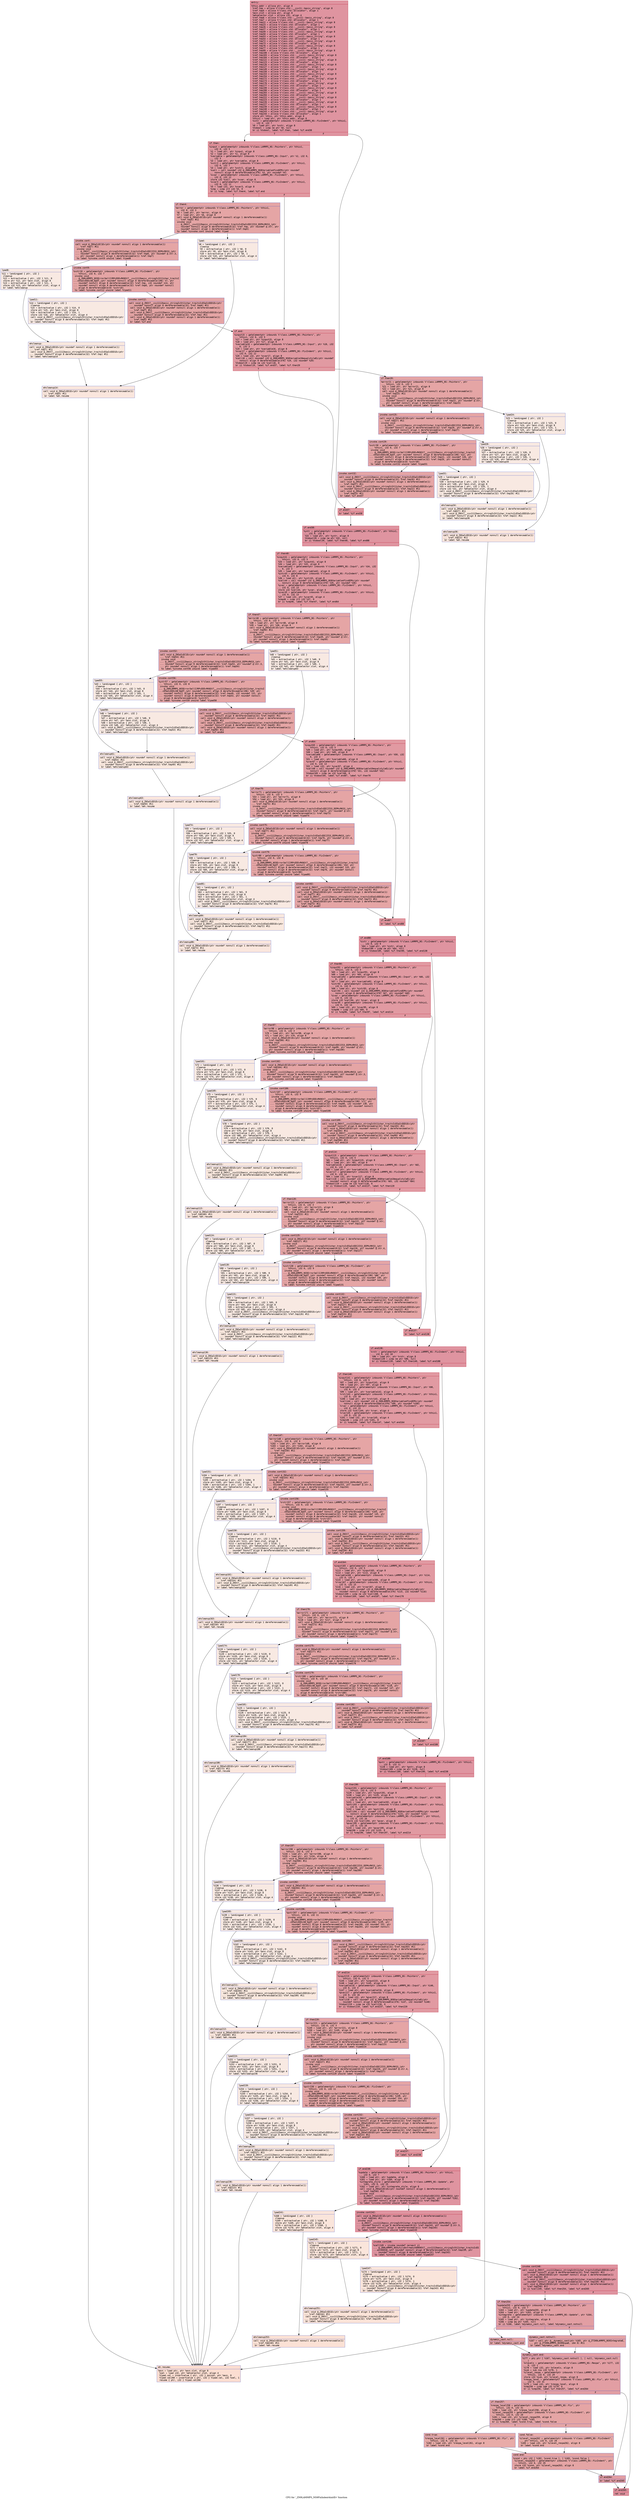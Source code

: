 digraph "CFG for '_ZN9LAMMPS_NS9FixIndent4initEv' function" {
	label="CFG for '_ZN9LAMMPS_NS9FixIndent4initEv' function";

	Node0x55830eebc0c0 [shape=record,color="#b70d28ff", style=filled, fillcolor="#b70d2870" fontname="Courier",label="{entry:\l|  %this.addr = alloca ptr, align 8\l  %ref.tmp = alloca %\"class.std::__cxx11::basic_string\", align 8\l  %ref.tmp5 = alloca %\"class.std::allocator\", align 1\l  %exn.slot = alloca ptr, align 8\l  %ehselector.slot = alloca i32, align 4\l  %ref.tmp6 = alloca %\"class.std::__cxx11::basic_string\", align 8\l  %ref.tmp7 = alloca %\"class.std::allocator\", align 1\l  %ref.tmp22 = alloca %\"class.std::__cxx11::basic_string\", align 8\l  %ref.tmp23 = alloca %\"class.std::allocator\", align 1\l  %ref.tmp26 = alloca %\"class.std::__cxx11::basic_string\", align 8\l  %ref.tmp27 = alloca %\"class.std::allocator\", align 1\l  %ref.tmp49 = alloca %\"class.std::__cxx11::basic_string\", align 8\l  %ref.tmp50 = alloca %\"class.std::allocator\", align 1\l  %ref.tmp53 = alloca %\"class.std::__cxx11::basic_string\", align 8\l  %ref.tmp54 = alloca %\"class.std::allocator\", align 1\l  %ref.tmp72 = alloca %\"class.std::__cxx11::basic_string\", align 8\l  %ref.tmp73 = alloca %\"class.std::allocator\", align 1\l  %ref.tmp76 = alloca %\"class.std::__cxx11::basic_string\", align 8\l  %ref.tmp77 = alloca %\"class.std::allocator\", align 1\l  %ref.tmp99 = alloca %\"class.std::__cxx11::basic_string\", align 8\l  %ref.tmp100 = alloca %\"class.std::allocator\", align 1\l  %ref.tmp103 = alloca %\"class.std::__cxx11::basic_string\", align 8\l  %ref.tmp104 = alloca %\"class.std::allocator\", align 1\l  %ref.tmp122 = alloca %\"class.std::__cxx11::basic_string\", align 8\l  %ref.tmp123 = alloca %\"class.std::allocator\", align 1\l  %ref.tmp126 = alloca %\"class.std::__cxx11::basic_string\", align 8\l  %ref.tmp127 = alloca %\"class.std::allocator\", align 1\l  %ref.tmp149 = alloca %\"class.std::__cxx11::basic_string\", align 8\l  %ref.tmp150 = alloca %\"class.std::allocator\", align 1\l  %ref.tmp153 = alloca %\"class.std::__cxx11::basic_string\", align 8\l  %ref.tmp154 = alloca %\"class.std::allocator\", align 1\l  %ref.tmp172 = alloca %\"class.std::__cxx11::basic_string\", align 8\l  %ref.tmp173 = alloca %\"class.std::allocator\", align 1\l  %ref.tmp176 = alloca %\"class.std::__cxx11::basic_string\", align 8\l  %ref.tmp177 = alloca %\"class.std::allocator\", align 1\l  %ref.tmp199 = alloca %\"class.std::__cxx11::basic_string\", align 8\l  %ref.tmp200 = alloca %\"class.std::allocator\", align 1\l  %ref.tmp203 = alloca %\"class.std::__cxx11::basic_string\", align 8\l  %ref.tmp204 = alloca %\"class.std::allocator\", align 1\l  %ref.tmp222 = alloca %\"class.std::__cxx11::basic_string\", align 8\l  %ref.tmp223 = alloca %\"class.std::allocator\", align 1\l  %ref.tmp226 = alloca %\"class.std::__cxx11::basic_string\", align 8\l  %ref.tmp227 = alloca %\"class.std::allocator\", align 1\l  %ref.tmp239 = alloca %\"class.std::__cxx11::basic_string\", align 8\l  %ref.tmp240 = alloca %\"class.std::allocator\", align 1\l  %ref.tmp243 = alloca %\"class.std::__cxx11::basic_string\", align 8\l  %ref.tmp244 = alloca %\"class.std::allocator\", align 1\l  store ptr %this, ptr %this.addr, align 8\l  %this1 = load ptr, ptr %this.addr, align 8\l  %xstr = getelementptr inbounds %\"class.LAMMPS_NS::FixIndent\", ptr %this1,\l... i32 0, i32 7\l  %0 = load ptr, ptr %xstr, align 8\l  %tobool = icmp ne ptr %0, null\l  br i1 %tobool, label %if.then, label %if.end38\l|{<s0>T|<s1>F}}"];
	Node0x55830eebc0c0:s0 -> Node0x55830eebecf0[tooltip="entry -> if.then\nProbability 62.50%" ];
	Node0x55830eebc0c0:s1 -> Node0x55830eebed60[tooltip="entry -> if.end38\nProbability 37.50%" ];
	Node0x55830eebecf0 [shape=record,color="#b70d28ff", style=filled, fillcolor="#bb1b2c70" fontname="Courier",label="{if.then:\l|  %input = getelementptr inbounds %\"class.LAMMPS_NS::Pointers\", ptr %this1,\l... i32 0, i32 5\l  %1 = load ptr, ptr %input, align 8\l  %2 = load ptr, ptr %1, align 8\l  %variable = getelementptr inbounds %\"class.LAMMPS_NS::Input\", ptr %2, i32 0,\l... i32 3\l  %3 = load ptr, ptr %variable, align 8\l  %xstr2 = getelementptr inbounds %\"class.LAMMPS_NS::FixIndent\", ptr %this1,\l... i32 0, i32 7\l  %4 = load ptr, ptr %xstr2, align 8\l  %call = call noundef i32 @_ZN9LAMMPS_NS8Variable4findEPKc(ptr noundef\l... nonnull align 8 dereferenceable(376) %3, ptr noundef %4)\l  %xvar = getelementptr inbounds %\"class.LAMMPS_NS::FixIndent\", ptr %this1,\l... i32 0, i32 12\l  store i32 %call, ptr %xvar, align 8\l  %xvar3 = getelementptr inbounds %\"class.LAMMPS_NS::FixIndent\", ptr %this1,\l... i32 0, i32 12\l  %5 = load i32, ptr %xvar3, align 8\l  %cmp = icmp slt i32 %5, 0\l  br i1 %cmp, label %if.then4, label %if.end\l|{<s0>T|<s1>F}}"];
	Node0x55830eebecf0:s0 -> Node0x55830eebf8e0[tooltip="if.then -> if.then4\nProbability 37.50%" ];
	Node0x55830eebecf0:s1 -> Node0x55830eebf960[tooltip="if.then -> if.end\nProbability 62.50%" ];
	Node0x55830eebf8e0 [shape=record,color="#3d50c3ff", style=filled, fillcolor="#c5333470" fontname="Courier",label="{if.then4:\l|  %error = getelementptr inbounds %\"class.LAMMPS_NS::Pointers\", ptr %this1,\l... i32 0, i32 3\l  %6 = load ptr, ptr %error, align 8\l  %7 = load ptr, ptr %6, align 8\l  call void @_ZNSaIcEC1Ev(ptr noundef nonnull align 1 dereferenceable(1)\l... %ref.tmp5) #11\l  invoke void\l... @_ZNSt7__cxx1112basic_stringIcSt11char_traitsIcESaIcEEC2IS3_EEPKcRKS3_(ptr\l... noundef nonnull align 8 dereferenceable(32) %ref.tmp, ptr noundef @.str, ptr\l... noundef nonnull align 1 dereferenceable(1) %ref.tmp5)\l          to label %invoke.cont unwind label %lpad\l}"];
	Node0x55830eebf8e0 -> Node0x55830eebfde0[tooltip="if.then4 -> invoke.cont\nProbability 100.00%" ];
	Node0x55830eebf8e0 -> Node0x55830eebfe60[tooltip="if.then4 -> lpad\nProbability 0.00%" ];
	Node0x55830eebfde0 [shape=record,color="#3d50c3ff", style=filled, fillcolor="#c5333470" fontname="Courier",label="{invoke.cont:\l|  call void @_ZNSaIcEC1Ev(ptr noundef nonnull align 1 dereferenceable(1)\l... %ref.tmp7) #11\l  invoke void\l... @_ZNSt7__cxx1112basic_stringIcSt11char_traitsIcESaIcEEC2IS3_EEPKcRKS3_(ptr\l... noundef nonnull align 8 dereferenceable(32) %ref.tmp6, ptr noundef @.str.3,\l... ptr noundef nonnull align 1 dereferenceable(1) %ref.tmp7)\l          to label %invoke.cont9 unwind label %lpad8\l}"];
	Node0x55830eebfde0 -> Node0x55830eec0180[tooltip="invoke.cont -> invoke.cont9\nProbability 100.00%" ];
	Node0x55830eebfde0 -> Node0x55830eec01d0[tooltip="invoke.cont -> lpad8\nProbability 0.00%" ];
	Node0x55830eec0180 [shape=record,color="#3d50c3ff", style=filled, fillcolor="#c5333470" fontname="Courier",label="{invoke.cont9:\l|  %xstr10 = getelementptr inbounds %\"class.LAMMPS_NS::FixIndent\", ptr\l... %this1, i32 0, i32 7\l  invoke void\l... @_ZN9LAMMPS_NS5Error3allIJRPcEEEvRKNSt7__cxx1112basic_stringIcSt11char_traitsI\l...cESaIcEEEiSB_DpOT_(ptr noundef nonnull align 8 dereferenceable(196) %7, ptr\l... noundef nonnull align 8 dereferenceable(32) %ref.tmp, i32 noundef 124, ptr\l... noundef nonnull align 8 dereferenceable(32) %ref.tmp6, ptr noundef nonnull\l... align 8 dereferenceable(8) %xstr10)\l          to label %invoke.cont12 unwind label %lpad11\l}"];
	Node0x55830eec0180 -> Node0x55830eec0130[tooltip="invoke.cont9 -> invoke.cont12\nProbability 100.00%" ];
	Node0x55830eec0180 -> Node0x55830eec0560[tooltip="invoke.cont9 -> lpad11\nProbability 0.00%" ];
	Node0x55830eec0130 [shape=record,color="#3d50c3ff", style=filled, fillcolor="#c5333470" fontname="Courier",label="{invoke.cont12:\l|  call void @_ZNSt7__cxx1112basic_stringIcSt11char_traitsIcESaIcEED1Ev(ptr\l... noundef nonnull align 8 dereferenceable(32) %ref.tmp6) #11\l  call void @_ZNSaIcED1Ev(ptr noundef nonnull align 1 dereferenceable(1)\l... %ref.tmp7) #11\l  call void @_ZNSt7__cxx1112basic_stringIcSt11char_traitsIcESaIcEED1Ev(ptr\l... noundef nonnull align 8 dereferenceable(32) %ref.tmp) #11\l  call void @_ZNSaIcED1Ev(ptr noundef nonnull align 1 dereferenceable(1)\l... %ref.tmp5) #11\l  br label %if.end\l}"];
	Node0x55830eec0130 -> Node0x55830eebf960[tooltip="invoke.cont12 -> if.end\nProbability 100.00%" ];
	Node0x55830eebfe60 [shape=record,color="#3d50c3ff", style=filled, fillcolor="#efcebd70" fontname="Courier",label="{lpad:\l|  %8 = landingpad \{ ptr, i32 \}\l          cleanup\l  %9 = extractvalue \{ ptr, i32 \} %8, 0\l  store ptr %9, ptr %exn.slot, align 8\l  %10 = extractvalue \{ ptr, i32 \} %8, 1\l  store i32 %10, ptr %ehselector.slot, align 4\l  br label %ehcleanup14\l}"];
	Node0x55830eebfe60 -> Node0x55830eec0f20[tooltip="lpad -> ehcleanup14\nProbability 100.00%" ];
	Node0x55830eec01d0 [shape=record,color="#3d50c3ff", style=filled, fillcolor="#efcebd70" fontname="Courier",label="{lpad8:\l|  %11 = landingpad \{ ptr, i32 \}\l          cleanup\l  %12 = extractvalue \{ ptr, i32 \} %11, 0\l  store ptr %12, ptr %exn.slot, align 8\l  %13 = extractvalue \{ ptr, i32 \} %11, 1\l  store i32 %13, ptr %ehselector.slot, align 4\l  br label %ehcleanup\l}"];
	Node0x55830eec01d0 -> Node0x55830eec1220[tooltip="lpad8 -> ehcleanup\nProbability 100.00%" ];
	Node0x55830eec0560 [shape=record,color="#3d50c3ff", style=filled, fillcolor="#efcebd70" fontname="Courier",label="{lpad11:\l|  %14 = landingpad \{ ptr, i32 \}\l          cleanup\l  %15 = extractvalue \{ ptr, i32 \} %14, 0\l  store ptr %15, ptr %exn.slot, align 8\l  %16 = extractvalue \{ ptr, i32 \} %14, 1\l  store i32 %16, ptr %ehselector.slot, align 4\l  call void @_ZNSt7__cxx1112basic_stringIcSt11char_traitsIcESaIcEED1Ev(ptr\l... noundef nonnull align 8 dereferenceable(32) %ref.tmp6) #11\l  br label %ehcleanup\l}"];
	Node0x55830eec0560 -> Node0x55830eec1220[tooltip="lpad11 -> ehcleanup\nProbability 100.00%" ];
	Node0x55830eec1220 [shape=record,color="#3d50c3ff", style=filled, fillcolor="#f2cab570" fontname="Courier",label="{ehcleanup:\l|  call void @_ZNSaIcED1Ev(ptr noundef nonnull align 1 dereferenceable(1)\l... %ref.tmp7) #11\l  call void @_ZNSt7__cxx1112basic_stringIcSt11char_traitsIcESaIcEED1Ev(ptr\l... noundef nonnull align 8 dereferenceable(32) %ref.tmp) #11\l  br label %ehcleanup14\l}"];
	Node0x55830eec1220 -> Node0x55830eec0f20[tooltip="ehcleanup -> ehcleanup14\nProbability 100.00%" ];
	Node0x55830eec0f20 [shape=record,color="#3d50c3ff", style=filled, fillcolor="#f3c7b170" fontname="Courier",label="{ehcleanup14:\l|  call void @_ZNSaIcED1Ev(ptr noundef nonnull align 1 dereferenceable(1)\l... %ref.tmp5) #11\l  br label %eh.resume\l}"];
	Node0x55830eec0f20 -> Node0x55830eec1b30[tooltip="ehcleanup14 -> eh.resume\nProbability 100.00%" ];
	Node0x55830eebf960 [shape=record,color="#b70d28ff", style=filled, fillcolor="#bb1b2c70" fontname="Courier",label="{if.end:\l|  %input15 = getelementptr inbounds %\"class.LAMMPS_NS::Pointers\", ptr\l... %this1, i32 0, i32 5\l  %17 = load ptr, ptr %input15, align 8\l  %18 = load ptr, ptr %17, align 8\l  %variable16 = getelementptr inbounds %\"class.LAMMPS_NS::Input\", ptr %18, i32\l... 0, i32 3\l  %19 = load ptr, ptr %variable16, align 8\l  %xvar17 = getelementptr inbounds %\"class.LAMMPS_NS::FixIndent\", ptr %this1,\l... i32 0, i32 12\l  %20 = load i32, ptr %xvar17, align 8\l  %call18 = call noundef i32 @_ZN9LAMMPS_NS8Variable10equalstyleEi(ptr noundef\l... nonnull align 8 dereferenceable(376) %19, i32 noundef %20)\l  %tobool19 = icmp ne i32 %call18, 0\l  br i1 %tobool19, label %if.end37, label %if.then20\l|{<s0>T|<s1>F}}"];
	Node0x55830eebf960:s0 -> Node0x55830eec2340[tooltip="if.end -> if.end37\nProbability 62.50%" ];
	Node0x55830eebf960:s1 -> Node0x55830eec23c0[tooltip="if.end -> if.then20\nProbability 37.50%" ];
	Node0x55830eec23c0 [shape=record,color="#3d50c3ff", style=filled, fillcolor="#c5333470" fontname="Courier",label="{if.then20:\l|  %error21 = getelementptr inbounds %\"class.LAMMPS_NS::Pointers\", ptr\l... %this1, i32 0, i32 3\l  %21 = load ptr, ptr %error21, align 8\l  %22 = load ptr, ptr %21, align 8\l  call void @_ZNSaIcEC1Ev(ptr noundef nonnull align 1 dereferenceable(1)\l... %ref.tmp23) #11\l  invoke void\l... @_ZNSt7__cxx1112basic_stringIcSt11char_traitsIcESaIcEEC2IS3_EEPKcRKS3_(ptr\l... noundef nonnull align 8 dereferenceable(32) %ref.tmp22, ptr noundef @.str,\l... ptr noundef nonnull align 1 dereferenceable(1) %ref.tmp23)\l          to label %invoke.cont25 unwind label %lpad24\l}"];
	Node0x55830eec23c0 -> Node0x55830eec2890[tooltip="if.then20 -> invoke.cont25\nProbability 100.00%" ];
	Node0x55830eec23c0 -> Node0x55830eec2910[tooltip="if.then20 -> lpad24\nProbability 0.00%" ];
	Node0x55830eec2890 [shape=record,color="#3d50c3ff", style=filled, fillcolor="#c5333470" fontname="Courier",label="{invoke.cont25:\l|  call void @_ZNSaIcEC1Ev(ptr noundef nonnull align 1 dereferenceable(1)\l... %ref.tmp27) #11\l  invoke void\l... @_ZNSt7__cxx1112basic_stringIcSt11char_traitsIcESaIcEEC2IS3_EEPKcRKS3_(ptr\l... noundef nonnull align 8 dereferenceable(32) %ref.tmp26, ptr noundef @.str.4,\l... ptr noundef nonnull align 1 dereferenceable(1) %ref.tmp27)\l          to label %invoke.cont29 unwind label %lpad28\l}"];
	Node0x55830eec2890 -> Node0x55830eec2c90[tooltip="invoke.cont25 -> invoke.cont29\nProbability 100.00%" ];
	Node0x55830eec2890 -> Node0x55830eec2ce0[tooltip="invoke.cont25 -> lpad28\nProbability 0.00%" ];
	Node0x55830eec2c90 [shape=record,color="#3d50c3ff", style=filled, fillcolor="#c5333470" fontname="Courier",label="{invoke.cont29:\l|  %xstr30 = getelementptr inbounds %\"class.LAMMPS_NS::FixIndent\", ptr\l... %this1, i32 0, i32 7\l  invoke void\l... @_ZN9LAMMPS_NS5Error3allIJRPcEEEvRKNSt7__cxx1112basic_stringIcSt11char_traitsI\l...cESaIcEEEiSB_DpOT_(ptr noundef nonnull align 8 dereferenceable(196) %22, ptr\l... noundef nonnull align 8 dereferenceable(32) %ref.tmp22, i32 noundef 126, ptr\l... noundef nonnull align 8 dereferenceable(32) %ref.tmp26, ptr noundef nonnull\l... align 8 dereferenceable(8) %xstr30)\l          to label %invoke.cont32 unwind label %lpad31\l}"];
	Node0x55830eec2c90 -> Node0x55830eec2c40[tooltip="invoke.cont29 -> invoke.cont32\nProbability 100.00%" ];
	Node0x55830eec2c90 -> Node0x55830eec30d0[tooltip="invoke.cont29 -> lpad31\nProbability 0.00%" ];
	Node0x55830eec2c40 [shape=record,color="#3d50c3ff", style=filled, fillcolor="#c5333470" fontname="Courier",label="{invoke.cont32:\l|  call void @_ZNSt7__cxx1112basic_stringIcSt11char_traitsIcESaIcEED1Ev(ptr\l... noundef nonnull align 8 dereferenceable(32) %ref.tmp26) #11\l  call void @_ZNSaIcED1Ev(ptr noundef nonnull align 1 dereferenceable(1)\l... %ref.tmp27) #11\l  call void @_ZNSt7__cxx1112basic_stringIcSt11char_traitsIcESaIcEED1Ev(ptr\l... noundef nonnull align 8 dereferenceable(32) %ref.tmp22) #11\l  call void @_ZNSaIcED1Ev(ptr noundef nonnull align 1 dereferenceable(1)\l... %ref.tmp23) #11\l  br label %if.end37\l}"];
	Node0x55830eec2c40 -> Node0x55830eec2340[tooltip="invoke.cont32 -> if.end37\nProbability 100.00%" ];
	Node0x55830eec2910 [shape=record,color="#3d50c3ff", style=filled, fillcolor="#efcebd70" fontname="Courier",label="{lpad24:\l|  %23 = landingpad \{ ptr, i32 \}\l          cleanup\l  %24 = extractvalue \{ ptr, i32 \} %23, 0\l  store ptr %24, ptr %exn.slot, align 8\l  %25 = extractvalue \{ ptr, i32 \} %23, 1\l  store i32 %25, ptr %ehselector.slot, align 4\l  br label %ehcleanup36\l}"];
	Node0x55830eec2910 -> Node0x55830eec3a90[tooltip="lpad24 -> ehcleanup36\nProbability 100.00%" ];
	Node0x55830eec2ce0 [shape=record,color="#3d50c3ff", style=filled, fillcolor="#efcebd70" fontname="Courier",label="{lpad28:\l|  %26 = landingpad \{ ptr, i32 \}\l          cleanup\l  %27 = extractvalue \{ ptr, i32 \} %26, 0\l  store ptr %27, ptr %exn.slot, align 8\l  %28 = extractvalue \{ ptr, i32 \} %26, 1\l  store i32 %28, ptr %ehselector.slot, align 4\l  br label %ehcleanup34\l}"];
	Node0x55830eec2ce0 -> Node0x55830eec3d90[tooltip="lpad28 -> ehcleanup34\nProbability 100.00%" ];
	Node0x55830eec30d0 [shape=record,color="#3d50c3ff", style=filled, fillcolor="#efcebd70" fontname="Courier",label="{lpad31:\l|  %29 = landingpad \{ ptr, i32 \}\l          cleanup\l  %30 = extractvalue \{ ptr, i32 \} %29, 0\l  store ptr %30, ptr %exn.slot, align 8\l  %31 = extractvalue \{ ptr, i32 \} %29, 1\l  store i32 %31, ptr %ehselector.slot, align 4\l  call void @_ZNSt7__cxx1112basic_stringIcSt11char_traitsIcESaIcEED1Ev(ptr\l... noundef nonnull align 8 dereferenceable(32) %ref.tmp26) #11\l  br label %ehcleanup34\l}"];
	Node0x55830eec30d0 -> Node0x55830eec3d90[tooltip="lpad31 -> ehcleanup34\nProbability 100.00%" ];
	Node0x55830eec3d90 [shape=record,color="#3d50c3ff", style=filled, fillcolor="#f2cab570" fontname="Courier",label="{ehcleanup34:\l|  call void @_ZNSaIcED1Ev(ptr noundef nonnull align 1 dereferenceable(1)\l... %ref.tmp27) #11\l  call void @_ZNSt7__cxx1112basic_stringIcSt11char_traitsIcESaIcEED1Ev(ptr\l... noundef nonnull align 8 dereferenceable(32) %ref.tmp22) #11\l  br label %ehcleanup36\l}"];
	Node0x55830eec3d90 -> Node0x55830eec3a90[tooltip="ehcleanup34 -> ehcleanup36\nProbability 100.00%" ];
	Node0x55830eec3a90 [shape=record,color="#3d50c3ff", style=filled, fillcolor="#f3c7b170" fontname="Courier",label="{ehcleanup36:\l|  call void @_ZNSaIcED1Ev(ptr noundef nonnull align 1 dereferenceable(1)\l... %ref.tmp23) #11\l  br label %eh.resume\l}"];
	Node0x55830eec3a90 -> Node0x55830eec1b30[tooltip="ehcleanup36 -> eh.resume\nProbability 100.00%" ];
	Node0x55830eec2340 [shape=record,color="#b70d28ff", style=filled, fillcolor="#bb1b2c70" fontname="Courier",label="{if.end37:\l|  br label %if.end38\l}"];
	Node0x55830eec2340 -> Node0x55830eebed60[tooltip="if.end37 -> if.end38\nProbability 100.00%" ];
	Node0x55830eebed60 [shape=record,color="#b70d28ff", style=filled, fillcolor="#b70d2870" fontname="Courier",label="{if.end38:\l|  %ystr = getelementptr inbounds %\"class.LAMMPS_NS::FixIndent\", ptr %this1,\l... i32 0, i32 8\l  %32 = load ptr, ptr %ystr, align 8\l  %tobool39 = icmp ne ptr %32, null\l  br i1 %tobool39, label %if.then40, label %if.end88\l|{<s0>T|<s1>F}}"];
	Node0x55830eebed60:s0 -> Node0x55830eec4950[tooltip="if.end38 -> if.then40\nProbability 62.50%" ];
	Node0x55830eebed60:s1 -> Node0x55830eec49d0[tooltip="if.end38 -> if.end88\nProbability 37.50%" ];
	Node0x55830eec4950 [shape=record,color="#b70d28ff", style=filled, fillcolor="#bb1b2c70" fontname="Courier",label="{if.then40:\l|  %input41 = getelementptr inbounds %\"class.LAMMPS_NS::Pointers\", ptr\l... %this1, i32 0, i32 5\l  %33 = load ptr, ptr %input41, align 8\l  %34 = load ptr, ptr %33, align 8\l  %variable42 = getelementptr inbounds %\"class.LAMMPS_NS::Input\", ptr %34, i32\l... 0, i32 3\l  %35 = load ptr, ptr %variable42, align 8\l  %ystr43 = getelementptr inbounds %\"class.LAMMPS_NS::FixIndent\", ptr %this1,\l... i32 0, i32 8\l  %36 = load ptr, ptr %ystr43, align 8\l  %call44 = call noundef i32 @_ZN9LAMMPS_NS8Variable4findEPKc(ptr noundef\l... nonnull align 8 dereferenceable(376) %35, ptr noundef %36)\l  %yvar = getelementptr inbounds %\"class.LAMMPS_NS::FixIndent\", ptr %this1,\l... i32 0, i32 13\l  store i32 %call44, ptr %yvar, align 4\l  %yvar45 = getelementptr inbounds %\"class.LAMMPS_NS::FixIndent\", ptr %this1,\l... i32 0, i32 13\l  %37 = load i32, ptr %yvar45, align 4\l  %cmp46 = icmp slt i32 %37, 0\l  br i1 %cmp46, label %if.then47, label %if.end64\l|{<s0>T|<s1>F}}"];
	Node0x55830eec4950:s0 -> Node0x55830eec5b00[tooltip="if.then40 -> if.then47\nProbability 37.50%" ];
	Node0x55830eec4950:s1 -> Node0x55830eec5b50[tooltip="if.then40 -> if.end64\nProbability 62.50%" ];
	Node0x55830eec5b00 [shape=record,color="#3d50c3ff", style=filled, fillcolor="#c5333470" fontname="Courier",label="{if.then47:\l|  %error48 = getelementptr inbounds %\"class.LAMMPS_NS::Pointers\", ptr\l... %this1, i32 0, i32 3\l  %38 = load ptr, ptr %error48, align 8\l  %39 = load ptr, ptr %38, align 8\l  call void @_ZNSaIcEC1Ev(ptr noundef nonnull align 1 dereferenceable(1)\l... %ref.tmp50) #11\l  invoke void\l... @_ZNSt7__cxx1112basic_stringIcSt11char_traitsIcESaIcEEC2IS3_EEPKcRKS3_(ptr\l... noundef nonnull align 8 dereferenceable(32) %ref.tmp49, ptr noundef @.str,\l... ptr noundef nonnull align 1 dereferenceable(1) %ref.tmp50)\l          to label %invoke.cont52 unwind label %lpad51\l}"];
	Node0x55830eec5b00 -> Node0x55830eec5fb0[tooltip="if.then47 -> invoke.cont52\nProbability 100.00%" ];
	Node0x55830eec5b00 -> Node0x55830eec6030[tooltip="if.then47 -> lpad51\nProbability 0.00%" ];
	Node0x55830eec5fb0 [shape=record,color="#3d50c3ff", style=filled, fillcolor="#c5333470" fontname="Courier",label="{invoke.cont52:\l|  call void @_ZNSaIcEC1Ev(ptr noundef nonnull align 1 dereferenceable(1)\l... %ref.tmp54) #11\l  invoke void\l... @_ZNSt7__cxx1112basic_stringIcSt11char_traitsIcESaIcEEC2IS3_EEPKcRKS3_(ptr\l... noundef nonnull align 8 dereferenceable(32) %ref.tmp53, ptr noundef @.str.3,\l... ptr noundef nonnull align 1 dereferenceable(1) %ref.tmp54)\l          to label %invoke.cont56 unwind label %lpad55\l}"];
	Node0x55830eec5fb0 -> Node0x55830eec6350[tooltip="invoke.cont52 -> invoke.cont56\nProbability 100.00%" ];
	Node0x55830eec5fb0 -> Node0x55830eec63a0[tooltip="invoke.cont52 -> lpad55\nProbability 0.00%" ];
	Node0x55830eec6350 [shape=record,color="#3d50c3ff", style=filled, fillcolor="#c5333470" fontname="Courier",label="{invoke.cont56:\l|  %ystr57 = getelementptr inbounds %\"class.LAMMPS_NS::FixIndent\", ptr\l... %this1, i32 0, i32 8\l  invoke void\l... @_ZN9LAMMPS_NS5Error3allIJRPcEEEvRKNSt7__cxx1112basic_stringIcSt11char_traitsI\l...cESaIcEEEiSB_DpOT_(ptr noundef nonnull align 8 dereferenceable(196) %39, ptr\l... noundef nonnull align 8 dereferenceable(32) %ref.tmp49, i32 noundef 131, ptr\l... noundef nonnull align 8 dereferenceable(32) %ref.tmp53, ptr noundef nonnull\l... align 8 dereferenceable(8) %ystr57)\l          to label %invoke.cont59 unwind label %lpad58\l}"];
	Node0x55830eec6350 -> Node0x55830eec6300[tooltip="invoke.cont56 -> invoke.cont59\nProbability 100.00%" ];
	Node0x55830eec6350 -> Node0x55830eec6790[tooltip="invoke.cont56 -> lpad58\nProbability 0.00%" ];
	Node0x55830eec6300 [shape=record,color="#3d50c3ff", style=filled, fillcolor="#c5333470" fontname="Courier",label="{invoke.cont59:\l|  call void @_ZNSt7__cxx1112basic_stringIcSt11char_traitsIcESaIcEED1Ev(ptr\l... noundef nonnull align 8 dereferenceable(32) %ref.tmp53) #11\l  call void @_ZNSaIcED1Ev(ptr noundef nonnull align 1 dereferenceable(1)\l... %ref.tmp54) #11\l  call void @_ZNSt7__cxx1112basic_stringIcSt11char_traitsIcESaIcEED1Ev(ptr\l... noundef nonnull align 8 dereferenceable(32) %ref.tmp49) #11\l  call void @_ZNSaIcED1Ev(ptr noundef nonnull align 1 dereferenceable(1)\l... %ref.tmp50) #11\l  br label %if.end64\l}"];
	Node0x55830eec6300 -> Node0x55830eec5b50[tooltip="invoke.cont59 -> if.end64\nProbability 100.00%" ];
	Node0x55830eec6030 [shape=record,color="#3d50c3ff", style=filled, fillcolor="#efcebd70" fontname="Courier",label="{lpad51:\l|  %40 = landingpad \{ ptr, i32 \}\l          cleanup\l  %41 = extractvalue \{ ptr, i32 \} %40, 0\l  store ptr %41, ptr %exn.slot, align 8\l  %42 = extractvalue \{ ptr, i32 \} %40, 1\l  store i32 %42, ptr %ehselector.slot, align 4\l  br label %ehcleanup63\l}"];
	Node0x55830eec6030 -> Node0x55830eec7150[tooltip="lpad51 -> ehcleanup63\nProbability 100.00%" ];
	Node0x55830eec63a0 [shape=record,color="#3d50c3ff", style=filled, fillcolor="#efcebd70" fontname="Courier",label="{lpad55:\l|  %43 = landingpad \{ ptr, i32 \}\l          cleanup\l  %44 = extractvalue \{ ptr, i32 \} %43, 0\l  store ptr %44, ptr %exn.slot, align 8\l  %45 = extractvalue \{ ptr, i32 \} %43, 1\l  store i32 %45, ptr %ehselector.slot, align 4\l  br label %ehcleanup61\l}"];
	Node0x55830eec63a0 -> Node0x55830eec7450[tooltip="lpad55 -> ehcleanup61\nProbability 100.00%" ];
	Node0x55830eec6790 [shape=record,color="#3d50c3ff", style=filled, fillcolor="#efcebd70" fontname="Courier",label="{lpad58:\l|  %46 = landingpad \{ ptr, i32 \}\l          cleanup\l  %47 = extractvalue \{ ptr, i32 \} %46, 0\l  store ptr %47, ptr %exn.slot, align 8\l  %48 = extractvalue \{ ptr, i32 \} %46, 1\l  store i32 %48, ptr %ehselector.slot, align 4\l  call void @_ZNSt7__cxx1112basic_stringIcSt11char_traitsIcESaIcEED1Ev(ptr\l... noundef nonnull align 8 dereferenceable(32) %ref.tmp53) #11\l  br label %ehcleanup61\l}"];
	Node0x55830eec6790 -> Node0x55830eec7450[tooltip="lpad58 -> ehcleanup61\nProbability 100.00%" ];
	Node0x55830eec7450 [shape=record,color="#3d50c3ff", style=filled, fillcolor="#f2cab570" fontname="Courier",label="{ehcleanup61:\l|  call void @_ZNSaIcED1Ev(ptr noundef nonnull align 1 dereferenceable(1)\l... %ref.tmp54) #11\l  call void @_ZNSt7__cxx1112basic_stringIcSt11char_traitsIcESaIcEED1Ev(ptr\l... noundef nonnull align 8 dereferenceable(32) %ref.tmp49) #11\l  br label %ehcleanup63\l}"];
	Node0x55830eec7450 -> Node0x55830eec7150[tooltip="ehcleanup61 -> ehcleanup63\nProbability 100.00%" ];
	Node0x55830eec7150 [shape=record,color="#3d50c3ff", style=filled, fillcolor="#f3c7b170" fontname="Courier",label="{ehcleanup63:\l|  call void @_ZNSaIcED1Ev(ptr noundef nonnull align 1 dereferenceable(1)\l... %ref.tmp50) #11\l  br label %eh.resume\l}"];
	Node0x55830eec7150 -> Node0x55830eec1b30[tooltip="ehcleanup63 -> eh.resume\nProbability 100.00%" ];
	Node0x55830eec5b50 [shape=record,color="#b70d28ff", style=filled, fillcolor="#bb1b2c70" fontname="Courier",label="{if.end64:\l|  %input65 = getelementptr inbounds %\"class.LAMMPS_NS::Pointers\", ptr\l... %this1, i32 0, i32 5\l  %49 = load ptr, ptr %input65, align 8\l  %50 = load ptr, ptr %49, align 8\l  %variable66 = getelementptr inbounds %\"class.LAMMPS_NS::Input\", ptr %50, i32\l... 0, i32 3\l  %51 = load ptr, ptr %variable66, align 8\l  %yvar67 = getelementptr inbounds %\"class.LAMMPS_NS::FixIndent\", ptr %this1,\l... i32 0, i32 13\l  %52 = load i32, ptr %yvar67, align 4\l  %call68 = call noundef i32 @_ZN9LAMMPS_NS8Variable10equalstyleEi(ptr noundef\l... nonnull align 8 dereferenceable(376) %51, i32 noundef %52)\l  %tobool69 = icmp ne i32 %call68, 0\l  br i1 %tobool69, label %if.end87, label %if.then70\l|{<s0>T|<s1>F}}"];
	Node0x55830eec5b50:s0 -> Node0x55830eec8c80[tooltip="if.end64 -> if.end87\nProbability 62.50%" ];
	Node0x55830eec5b50:s1 -> Node0x55830eec8cd0[tooltip="if.end64 -> if.then70\nProbability 37.50%" ];
	Node0x55830eec8cd0 [shape=record,color="#3d50c3ff", style=filled, fillcolor="#c5333470" fontname="Courier",label="{if.then70:\l|  %error71 = getelementptr inbounds %\"class.LAMMPS_NS::Pointers\", ptr\l... %this1, i32 0, i32 3\l  %53 = load ptr, ptr %error71, align 8\l  %54 = load ptr, ptr %53, align 8\l  call void @_ZNSaIcEC1Ev(ptr noundef nonnull align 1 dereferenceable(1)\l... %ref.tmp73) #11\l  invoke void\l... @_ZNSt7__cxx1112basic_stringIcSt11char_traitsIcESaIcEEC2IS3_EEPKcRKS3_(ptr\l... noundef nonnull align 8 dereferenceable(32) %ref.tmp72, ptr noundef @.str,\l... ptr noundef nonnull align 1 dereferenceable(1) %ref.tmp73)\l          to label %invoke.cont75 unwind label %lpad74\l}"];
	Node0x55830eec8cd0 -> Node0x55830eec9140[tooltip="if.then70 -> invoke.cont75\nProbability 100.00%" ];
	Node0x55830eec8cd0 -> Node0x55830eec91c0[tooltip="if.then70 -> lpad74\nProbability 0.00%" ];
	Node0x55830eec9140 [shape=record,color="#3d50c3ff", style=filled, fillcolor="#c5333470" fontname="Courier",label="{invoke.cont75:\l|  call void @_ZNSaIcEC1Ev(ptr noundef nonnull align 1 dereferenceable(1)\l... %ref.tmp77) #11\l  invoke void\l... @_ZNSt7__cxx1112basic_stringIcSt11char_traitsIcESaIcEEC2IS3_EEPKcRKS3_(ptr\l... noundef nonnull align 8 dereferenceable(32) %ref.tmp76, ptr noundef @.str.4,\l... ptr noundef nonnull align 1 dereferenceable(1) %ref.tmp77)\l          to label %invoke.cont79 unwind label %lpad78\l}"];
	Node0x55830eec9140 -> Node0x55830eec94e0[tooltip="invoke.cont75 -> invoke.cont79\nProbability 100.00%" ];
	Node0x55830eec9140 -> Node0x55830eec9530[tooltip="invoke.cont75 -> lpad78\nProbability 0.00%" ];
	Node0x55830eec94e0 [shape=record,color="#3d50c3ff", style=filled, fillcolor="#c5333470" fontname="Courier",label="{invoke.cont79:\l|  %ystr80 = getelementptr inbounds %\"class.LAMMPS_NS::FixIndent\", ptr\l... %this1, i32 0, i32 8\l  invoke void\l... @_ZN9LAMMPS_NS5Error3allIJRPcEEEvRKNSt7__cxx1112basic_stringIcSt11char_traitsI\l...cESaIcEEEiSB_DpOT_(ptr noundef nonnull align 8 dereferenceable(196) %54, ptr\l... noundef nonnull align 8 dereferenceable(32) %ref.tmp72, i32 noundef 133, ptr\l... noundef nonnull align 8 dereferenceable(32) %ref.tmp76, ptr noundef nonnull\l... align 8 dereferenceable(8) %ystr80)\l          to label %invoke.cont82 unwind label %lpad81\l}"];
	Node0x55830eec94e0 -> Node0x55830eec9490[tooltip="invoke.cont79 -> invoke.cont82\nProbability 100.00%" ];
	Node0x55830eec94e0 -> Node0x55830eec9920[tooltip="invoke.cont79 -> lpad81\nProbability 0.00%" ];
	Node0x55830eec9490 [shape=record,color="#3d50c3ff", style=filled, fillcolor="#c5333470" fontname="Courier",label="{invoke.cont82:\l|  call void @_ZNSt7__cxx1112basic_stringIcSt11char_traitsIcESaIcEED1Ev(ptr\l... noundef nonnull align 8 dereferenceable(32) %ref.tmp76) #11\l  call void @_ZNSaIcED1Ev(ptr noundef nonnull align 1 dereferenceable(1)\l... %ref.tmp77) #11\l  call void @_ZNSt7__cxx1112basic_stringIcSt11char_traitsIcESaIcEED1Ev(ptr\l... noundef nonnull align 8 dereferenceable(32) %ref.tmp72) #11\l  call void @_ZNSaIcED1Ev(ptr noundef nonnull align 1 dereferenceable(1)\l... %ref.tmp73) #11\l  br label %if.end87\l}"];
	Node0x55830eec9490 -> Node0x55830eec8c80[tooltip="invoke.cont82 -> if.end87\nProbability 100.00%" ];
	Node0x55830eec91c0 [shape=record,color="#3d50c3ff", style=filled, fillcolor="#efcebd70" fontname="Courier",label="{lpad74:\l|  %55 = landingpad \{ ptr, i32 \}\l          cleanup\l  %56 = extractvalue \{ ptr, i32 \} %55, 0\l  store ptr %56, ptr %exn.slot, align 8\l  %57 = extractvalue \{ ptr, i32 \} %55, 1\l  store i32 %57, ptr %ehselector.slot, align 4\l  br label %ehcleanup86\l}"];
	Node0x55830eec91c0 -> Node0x55830eeca2e0[tooltip="lpad74 -> ehcleanup86\nProbability 100.00%" ];
	Node0x55830eec9530 [shape=record,color="#3d50c3ff", style=filled, fillcolor="#efcebd70" fontname="Courier",label="{lpad78:\l|  %58 = landingpad \{ ptr, i32 \}\l          cleanup\l  %59 = extractvalue \{ ptr, i32 \} %58, 0\l  store ptr %59, ptr %exn.slot, align 8\l  %60 = extractvalue \{ ptr, i32 \} %58, 1\l  store i32 %60, ptr %ehselector.slot, align 4\l  br label %ehcleanup84\l}"];
	Node0x55830eec9530 -> Node0x55830eeca5e0[tooltip="lpad78 -> ehcleanup84\nProbability 100.00%" ];
	Node0x55830eec9920 [shape=record,color="#3d50c3ff", style=filled, fillcolor="#efcebd70" fontname="Courier",label="{lpad81:\l|  %61 = landingpad \{ ptr, i32 \}\l          cleanup\l  %62 = extractvalue \{ ptr, i32 \} %61, 0\l  store ptr %62, ptr %exn.slot, align 8\l  %63 = extractvalue \{ ptr, i32 \} %61, 1\l  store i32 %63, ptr %ehselector.slot, align 4\l  call void @_ZNSt7__cxx1112basic_stringIcSt11char_traitsIcESaIcEED1Ev(ptr\l... noundef nonnull align 8 dereferenceable(32) %ref.tmp76) #11\l  br label %ehcleanup84\l}"];
	Node0x55830eec9920 -> Node0x55830eeca5e0[tooltip="lpad81 -> ehcleanup84\nProbability 100.00%" ];
	Node0x55830eeca5e0 [shape=record,color="#3d50c3ff", style=filled, fillcolor="#f2cab570" fontname="Courier",label="{ehcleanup84:\l|  call void @_ZNSaIcED1Ev(ptr noundef nonnull align 1 dereferenceable(1)\l... %ref.tmp77) #11\l  call void @_ZNSt7__cxx1112basic_stringIcSt11char_traitsIcESaIcEED1Ev(ptr\l... noundef nonnull align 8 dereferenceable(32) %ref.tmp72) #11\l  br label %ehcleanup86\l}"];
	Node0x55830eeca5e0 -> Node0x55830eeca2e0[tooltip="ehcleanup84 -> ehcleanup86\nProbability 100.00%" ];
	Node0x55830eeca2e0 [shape=record,color="#3d50c3ff", style=filled, fillcolor="#f3c7b170" fontname="Courier",label="{ehcleanup86:\l|  call void @_ZNSaIcED1Ev(ptr noundef nonnull align 1 dereferenceable(1)\l... %ref.tmp73) #11\l  br label %eh.resume\l}"];
	Node0x55830eeca2e0 -> Node0x55830eec1b30[tooltip="ehcleanup86 -> eh.resume\nProbability 100.00%" ];
	Node0x55830eec8c80 [shape=record,color="#b70d28ff", style=filled, fillcolor="#bb1b2c70" fontname="Courier",label="{if.end87:\l|  br label %if.end88\l}"];
	Node0x55830eec8c80 -> Node0x55830eec49d0[tooltip="if.end87 -> if.end88\nProbability 100.00%" ];
	Node0x55830eec49d0 [shape=record,color="#b70d28ff", style=filled, fillcolor="#b70d2870" fontname="Courier",label="{if.end88:\l|  %zstr = getelementptr inbounds %\"class.LAMMPS_NS::FixIndent\", ptr %this1,\l... i32 0, i32 9\l  %64 = load ptr, ptr %zstr, align 8\l  %tobool89 = icmp ne ptr %64, null\l  br i1 %tobool89, label %if.then90, label %if.end138\l|{<s0>T|<s1>F}}"];
	Node0x55830eec49d0:s0 -> Node0x55830eecb1a0[tooltip="if.end88 -> if.then90\nProbability 62.50%" ];
	Node0x55830eec49d0:s1 -> Node0x55830eecb220[tooltip="if.end88 -> if.end138\nProbability 37.50%" ];
	Node0x55830eecb1a0 [shape=record,color="#b70d28ff", style=filled, fillcolor="#bb1b2c70" fontname="Courier",label="{if.then90:\l|  %input91 = getelementptr inbounds %\"class.LAMMPS_NS::Pointers\", ptr\l... %this1, i32 0, i32 5\l  %65 = load ptr, ptr %input91, align 8\l  %66 = load ptr, ptr %65, align 8\l  %variable92 = getelementptr inbounds %\"class.LAMMPS_NS::Input\", ptr %66, i32\l... 0, i32 3\l  %67 = load ptr, ptr %variable92, align 8\l  %zstr93 = getelementptr inbounds %\"class.LAMMPS_NS::FixIndent\", ptr %this1,\l... i32 0, i32 9\l  %68 = load ptr, ptr %zstr93, align 8\l  %call94 = call noundef i32 @_ZN9LAMMPS_NS8Variable4findEPKc(ptr noundef\l... nonnull align 8 dereferenceable(376) %67, ptr noundef %68)\l  %zvar = getelementptr inbounds %\"class.LAMMPS_NS::FixIndent\", ptr %this1,\l... i32 0, i32 14\l  store i32 %call94, ptr %zvar, align 8\l  %zvar95 = getelementptr inbounds %\"class.LAMMPS_NS::FixIndent\", ptr %this1,\l... i32 0, i32 14\l  %69 = load i32, ptr %zvar95, align 8\l  %cmp96 = icmp slt i32 %69, 0\l  br i1 %cmp96, label %if.then97, label %if.end114\l|{<s0>T|<s1>F}}"];
	Node0x55830eecb1a0:s0 -> Node0x55830eecbd20[tooltip="if.then90 -> if.then97\nProbability 37.50%" ];
	Node0x55830eecb1a0:s1 -> Node0x55830eecbd70[tooltip="if.then90 -> if.end114\nProbability 62.50%" ];
	Node0x55830eecbd20 [shape=record,color="#3d50c3ff", style=filled, fillcolor="#c5333470" fontname="Courier",label="{if.then97:\l|  %error98 = getelementptr inbounds %\"class.LAMMPS_NS::Pointers\", ptr\l... %this1, i32 0, i32 3\l  %70 = load ptr, ptr %error98, align 8\l  %71 = load ptr, ptr %70, align 8\l  call void @_ZNSaIcEC1Ev(ptr noundef nonnull align 1 dereferenceable(1)\l... %ref.tmp100) #11\l  invoke void\l... @_ZNSt7__cxx1112basic_stringIcSt11char_traitsIcESaIcEEC2IS3_EEPKcRKS3_(ptr\l... noundef nonnull align 8 dereferenceable(32) %ref.tmp99, ptr noundef @.str,\l... ptr noundef nonnull align 1 dereferenceable(1) %ref.tmp100)\l          to label %invoke.cont102 unwind label %lpad101\l}"];
	Node0x55830eecbd20 -> Node0x55830eecc1d0[tooltip="if.then97 -> invoke.cont102\nProbability 100.00%" ];
	Node0x55830eecbd20 -> Node0x55830eecc250[tooltip="if.then97 -> lpad101\nProbability 0.00%" ];
	Node0x55830eecc1d0 [shape=record,color="#3d50c3ff", style=filled, fillcolor="#c5333470" fontname="Courier",label="{invoke.cont102:\l|  call void @_ZNSaIcEC1Ev(ptr noundef nonnull align 1 dereferenceable(1)\l... %ref.tmp104) #11\l  invoke void\l... @_ZNSt7__cxx1112basic_stringIcSt11char_traitsIcESaIcEEC2IS3_EEPKcRKS3_(ptr\l... noundef nonnull align 8 dereferenceable(32) %ref.tmp103, ptr noundef @.str.3,\l... ptr noundef nonnull align 1 dereferenceable(1) %ref.tmp104)\l          to label %invoke.cont106 unwind label %lpad105\l}"];
	Node0x55830eecc1d0 -> Node0x55830eecc570[tooltip="invoke.cont102 -> invoke.cont106\nProbability 100.00%" ];
	Node0x55830eecc1d0 -> Node0x55830eecc5c0[tooltip="invoke.cont102 -> lpad105\nProbability 0.00%" ];
	Node0x55830eecc570 [shape=record,color="#3d50c3ff", style=filled, fillcolor="#c5333470" fontname="Courier",label="{invoke.cont106:\l|  %zstr107 = getelementptr inbounds %\"class.LAMMPS_NS::FixIndent\", ptr\l... %this1, i32 0, i32 9\l  invoke void\l... @_ZN9LAMMPS_NS5Error3allIJRPcEEEvRKNSt7__cxx1112basic_stringIcSt11char_traitsI\l...cESaIcEEEiSB_DpOT_(ptr noundef nonnull align 8 dereferenceable(196) %71, ptr\l... noundef nonnull align 8 dereferenceable(32) %ref.tmp99, i32 noundef 138, ptr\l... noundef nonnull align 8 dereferenceable(32) %ref.tmp103, ptr noundef nonnull\l... align 8 dereferenceable(8) %zstr107)\l          to label %invoke.cont109 unwind label %lpad108\l}"];
	Node0x55830eecc570 -> Node0x55830eecc520[tooltip="invoke.cont106 -> invoke.cont109\nProbability 100.00%" ];
	Node0x55830eecc570 -> Node0x55830eecc9b0[tooltip="invoke.cont106 -> lpad108\nProbability 0.00%" ];
	Node0x55830eecc520 [shape=record,color="#3d50c3ff", style=filled, fillcolor="#c5333470" fontname="Courier",label="{invoke.cont109:\l|  call void @_ZNSt7__cxx1112basic_stringIcSt11char_traitsIcESaIcEED1Ev(ptr\l... noundef nonnull align 8 dereferenceable(32) %ref.tmp103) #11\l  call void @_ZNSaIcED1Ev(ptr noundef nonnull align 1 dereferenceable(1)\l... %ref.tmp104) #11\l  call void @_ZNSt7__cxx1112basic_stringIcSt11char_traitsIcESaIcEED1Ev(ptr\l... noundef nonnull align 8 dereferenceable(32) %ref.tmp99) #11\l  call void @_ZNSaIcED1Ev(ptr noundef nonnull align 1 dereferenceable(1)\l... %ref.tmp100) #11\l  br label %if.end114\l}"];
	Node0x55830eecc520 -> Node0x55830eecbd70[tooltip="invoke.cont109 -> if.end114\nProbability 100.00%" ];
	Node0x55830eecc250 [shape=record,color="#3d50c3ff", style=filled, fillcolor="#efcebd70" fontname="Courier",label="{lpad101:\l|  %72 = landingpad \{ ptr, i32 \}\l          cleanup\l  %73 = extractvalue \{ ptr, i32 \} %72, 0\l  store ptr %73, ptr %exn.slot, align 8\l  %74 = extractvalue \{ ptr, i32 \} %72, 1\l  store i32 %74, ptr %ehselector.slot, align 4\l  br label %ehcleanup113\l}"];
	Node0x55830eecc250 -> Node0x55830eecd370[tooltip="lpad101 -> ehcleanup113\nProbability 100.00%" ];
	Node0x55830eecc5c0 [shape=record,color="#3d50c3ff", style=filled, fillcolor="#efcebd70" fontname="Courier",label="{lpad105:\l|  %75 = landingpad \{ ptr, i32 \}\l          cleanup\l  %76 = extractvalue \{ ptr, i32 \} %75, 0\l  store ptr %76, ptr %exn.slot, align 8\l  %77 = extractvalue \{ ptr, i32 \} %75, 1\l  store i32 %77, ptr %ehselector.slot, align 4\l  br label %ehcleanup111\l}"];
	Node0x55830eecc5c0 -> Node0x55830eecd670[tooltip="lpad105 -> ehcleanup111\nProbability 100.00%" ];
	Node0x55830eecc9b0 [shape=record,color="#3d50c3ff", style=filled, fillcolor="#efcebd70" fontname="Courier",label="{lpad108:\l|  %78 = landingpad \{ ptr, i32 \}\l          cleanup\l  %79 = extractvalue \{ ptr, i32 \} %78, 0\l  store ptr %79, ptr %exn.slot, align 8\l  %80 = extractvalue \{ ptr, i32 \} %78, 1\l  store i32 %80, ptr %ehselector.slot, align 4\l  call void @_ZNSt7__cxx1112basic_stringIcSt11char_traitsIcESaIcEED1Ev(ptr\l... noundef nonnull align 8 dereferenceable(32) %ref.tmp103) #11\l  br label %ehcleanup111\l}"];
	Node0x55830eecc9b0 -> Node0x55830eecd670[tooltip="lpad108 -> ehcleanup111\nProbability 100.00%" ];
	Node0x55830eecd670 [shape=record,color="#3d50c3ff", style=filled, fillcolor="#f2cab570" fontname="Courier",label="{ehcleanup111:\l|  call void @_ZNSaIcED1Ev(ptr noundef nonnull align 1 dereferenceable(1)\l... %ref.tmp104) #11\l  call void @_ZNSt7__cxx1112basic_stringIcSt11char_traitsIcESaIcEED1Ev(ptr\l... noundef nonnull align 8 dereferenceable(32) %ref.tmp99) #11\l  br label %ehcleanup113\l}"];
	Node0x55830eecd670 -> Node0x55830eecd370[tooltip="ehcleanup111 -> ehcleanup113\nProbability 100.00%" ];
	Node0x55830eecd370 [shape=record,color="#3d50c3ff", style=filled, fillcolor="#f3c7b170" fontname="Courier",label="{ehcleanup113:\l|  call void @_ZNSaIcED1Ev(ptr noundef nonnull align 1 dereferenceable(1)\l... %ref.tmp100) #11\l  br label %eh.resume\l}"];
	Node0x55830eecd370 -> Node0x55830eec1b30[tooltip="ehcleanup113 -> eh.resume\nProbability 100.00%" ];
	Node0x55830eecbd70 [shape=record,color="#b70d28ff", style=filled, fillcolor="#bb1b2c70" fontname="Courier",label="{if.end114:\l|  %input115 = getelementptr inbounds %\"class.LAMMPS_NS::Pointers\", ptr\l... %this1, i32 0, i32 5\l  %81 = load ptr, ptr %input115, align 8\l  %82 = load ptr, ptr %81, align 8\l  %variable116 = getelementptr inbounds %\"class.LAMMPS_NS::Input\", ptr %82,\l... i32 0, i32 3\l  %83 = load ptr, ptr %variable116, align 8\l  %zvar117 = getelementptr inbounds %\"class.LAMMPS_NS::FixIndent\", ptr %this1,\l... i32 0, i32 14\l  %84 = load i32, ptr %zvar117, align 8\l  %call118 = call noundef i32 @_ZN9LAMMPS_NS8Variable10equalstyleEi(ptr\l... noundef nonnull align 8 dereferenceable(376) %83, i32 noundef %84)\l  %tobool119 = icmp ne i32 %call118, 0\l  br i1 %tobool119, label %if.end137, label %if.then120\l|{<s0>T|<s1>F}}"];
	Node0x55830eecbd70:s0 -> Node0x55830eece6a0[tooltip="if.end114 -> if.end137\nProbability 62.50%" ];
	Node0x55830eecbd70:s1 -> Node0x55830eece6f0[tooltip="if.end114 -> if.then120\nProbability 37.50%" ];
	Node0x55830eece6f0 [shape=record,color="#3d50c3ff", style=filled, fillcolor="#c5333470" fontname="Courier",label="{if.then120:\l|  %error121 = getelementptr inbounds %\"class.LAMMPS_NS::Pointers\", ptr\l... %this1, i32 0, i32 3\l  %85 = load ptr, ptr %error121, align 8\l  %86 = load ptr, ptr %85, align 8\l  call void @_ZNSaIcEC1Ev(ptr noundef nonnull align 1 dereferenceable(1)\l... %ref.tmp123) #11\l  invoke void\l... @_ZNSt7__cxx1112basic_stringIcSt11char_traitsIcESaIcEEC2IS3_EEPKcRKS3_(ptr\l... noundef nonnull align 8 dereferenceable(32) %ref.tmp122, ptr noundef @.str,\l... ptr noundef nonnull align 1 dereferenceable(1) %ref.tmp123)\l          to label %invoke.cont125 unwind label %lpad124\l}"];
	Node0x55830eece6f0 -> Node0x55830eeceb70[tooltip="if.then120 -> invoke.cont125\nProbability 100.00%" ];
	Node0x55830eece6f0 -> Node0x55830eecebf0[tooltip="if.then120 -> lpad124\nProbability 0.00%" ];
	Node0x55830eeceb70 [shape=record,color="#3d50c3ff", style=filled, fillcolor="#c5333470" fontname="Courier",label="{invoke.cont125:\l|  call void @_ZNSaIcEC1Ev(ptr noundef nonnull align 1 dereferenceable(1)\l... %ref.tmp127) #11\l  invoke void\l... @_ZNSt7__cxx1112basic_stringIcSt11char_traitsIcESaIcEEC2IS3_EEPKcRKS3_(ptr\l... noundef nonnull align 8 dereferenceable(32) %ref.tmp126, ptr noundef @.str.4,\l... ptr noundef nonnull align 1 dereferenceable(1) %ref.tmp127)\l          to label %invoke.cont129 unwind label %lpad128\l}"];
	Node0x55830eeceb70 -> Node0x55830eecef10[tooltip="invoke.cont125 -> invoke.cont129\nProbability 100.00%" ];
	Node0x55830eeceb70 -> Node0x55830eecef60[tooltip="invoke.cont125 -> lpad128\nProbability 0.00%" ];
	Node0x55830eecef10 [shape=record,color="#3d50c3ff", style=filled, fillcolor="#c5333470" fontname="Courier",label="{invoke.cont129:\l|  %zstr130 = getelementptr inbounds %\"class.LAMMPS_NS::FixIndent\", ptr\l... %this1, i32 0, i32 9\l  invoke void\l... @_ZN9LAMMPS_NS5Error3allIJRPcEEEvRKNSt7__cxx1112basic_stringIcSt11char_traitsI\l...cESaIcEEEiSB_DpOT_(ptr noundef nonnull align 8 dereferenceable(196) %86, ptr\l... noundef nonnull align 8 dereferenceable(32) %ref.tmp122, i32 noundef 140, ptr\l... noundef nonnull align 8 dereferenceable(32) %ref.tmp126, ptr noundef nonnull\l... align 8 dereferenceable(8) %zstr130)\l          to label %invoke.cont132 unwind label %lpad131\l}"];
	Node0x55830eecef10 -> Node0x55830eeceec0[tooltip="invoke.cont129 -> invoke.cont132\nProbability 100.00%" ];
	Node0x55830eecef10 -> Node0x55830eecf350[tooltip="invoke.cont129 -> lpad131\nProbability 0.00%" ];
	Node0x55830eeceec0 [shape=record,color="#3d50c3ff", style=filled, fillcolor="#c5333470" fontname="Courier",label="{invoke.cont132:\l|  call void @_ZNSt7__cxx1112basic_stringIcSt11char_traitsIcESaIcEED1Ev(ptr\l... noundef nonnull align 8 dereferenceable(32) %ref.tmp126) #11\l  call void @_ZNSaIcED1Ev(ptr noundef nonnull align 1 dereferenceable(1)\l... %ref.tmp127) #11\l  call void @_ZNSt7__cxx1112basic_stringIcSt11char_traitsIcESaIcEED1Ev(ptr\l... noundef nonnull align 8 dereferenceable(32) %ref.tmp122) #11\l  call void @_ZNSaIcED1Ev(ptr noundef nonnull align 1 dereferenceable(1)\l... %ref.tmp123) #11\l  br label %if.end137\l}"];
	Node0x55830eeceec0 -> Node0x55830eece6a0[tooltip="invoke.cont132 -> if.end137\nProbability 100.00%" ];
	Node0x55830eecebf0 [shape=record,color="#3d50c3ff", style=filled, fillcolor="#efcebd70" fontname="Courier",label="{lpad124:\l|  %87 = landingpad \{ ptr, i32 \}\l          cleanup\l  %88 = extractvalue \{ ptr, i32 \} %87, 0\l  store ptr %88, ptr %exn.slot, align 8\l  %89 = extractvalue \{ ptr, i32 \} %87, 1\l  store i32 %89, ptr %ehselector.slot, align 4\l  br label %ehcleanup136\l}"];
	Node0x55830eecebf0 -> Node0x55830eecfd10[tooltip="lpad124 -> ehcleanup136\nProbability 100.00%" ];
	Node0x55830eecef60 [shape=record,color="#3d50c3ff", style=filled, fillcolor="#efcebd70" fontname="Courier",label="{lpad128:\l|  %90 = landingpad \{ ptr, i32 \}\l          cleanup\l  %91 = extractvalue \{ ptr, i32 \} %90, 0\l  store ptr %91, ptr %exn.slot, align 8\l  %92 = extractvalue \{ ptr, i32 \} %90, 1\l  store i32 %92, ptr %ehselector.slot, align 4\l  br label %ehcleanup134\l}"];
	Node0x55830eecef60 -> Node0x55830eed0010[tooltip="lpad128 -> ehcleanup134\nProbability 100.00%" ];
	Node0x55830eecf350 [shape=record,color="#3d50c3ff", style=filled, fillcolor="#efcebd70" fontname="Courier",label="{lpad131:\l|  %93 = landingpad \{ ptr, i32 \}\l          cleanup\l  %94 = extractvalue \{ ptr, i32 \} %93, 0\l  store ptr %94, ptr %exn.slot, align 8\l  %95 = extractvalue \{ ptr, i32 \} %93, 1\l  store i32 %95, ptr %ehselector.slot, align 4\l  call void @_ZNSt7__cxx1112basic_stringIcSt11char_traitsIcESaIcEED1Ev(ptr\l... noundef nonnull align 8 dereferenceable(32) %ref.tmp126) #11\l  br label %ehcleanup134\l}"];
	Node0x55830eecf350 -> Node0x55830eed0010[tooltip="lpad131 -> ehcleanup134\nProbability 100.00%" ];
	Node0x55830eed0010 [shape=record,color="#3d50c3ff", style=filled, fillcolor="#f2cab570" fontname="Courier",label="{ehcleanup134:\l|  call void @_ZNSaIcED1Ev(ptr noundef nonnull align 1 dereferenceable(1)\l... %ref.tmp127) #11\l  call void @_ZNSt7__cxx1112basic_stringIcSt11char_traitsIcESaIcEED1Ev(ptr\l... noundef nonnull align 8 dereferenceable(32) %ref.tmp122) #11\l  br label %ehcleanup136\l}"];
	Node0x55830eed0010 -> Node0x55830eecfd10[tooltip="ehcleanup134 -> ehcleanup136\nProbability 100.00%" ];
	Node0x55830eecfd10 [shape=record,color="#3d50c3ff", style=filled, fillcolor="#f3c7b170" fontname="Courier",label="{ehcleanup136:\l|  call void @_ZNSaIcED1Ev(ptr noundef nonnull align 1 dereferenceable(1)\l... %ref.tmp123) #11\l  br label %eh.resume\l}"];
	Node0x55830eecfd10 -> Node0x55830eec1b30[tooltip="ehcleanup136 -> eh.resume\nProbability 100.00%" ];
	Node0x55830eece6a0 [shape=record,color="#b70d28ff", style=filled, fillcolor="#bb1b2c70" fontname="Courier",label="{if.end137:\l|  br label %if.end138\l}"];
	Node0x55830eece6a0 -> Node0x55830eecb220[tooltip="if.end137 -> if.end138\nProbability 100.00%" ];
	Node0x55830eecb220 [shape=record,color="#b70d28ff", style=filled, fillcolor="#b70d2870" fontname="Courier",label="{if.end138:\l|  %rstr = getelementptr inbounds %\"class.LAMMPS_NS::FixIndent\", ptr %this1,\l... i32 0, i32 10\l  %96 = load ptr, ptr %rstr, align 8\l  %tobool139 = icmp ne ptr %96, null\l  br i1 %tobool139, label %if.then140, label %if.end188\l|{<s0>T|<s1>F}}"];
	Node0x55830eecb220:s0 -> Node0x55830eec7dd0[tooltip="if.end138 -> if.then140\nProbability 62.50%" ];
	Node0x55830eecb220:s1 -> Node0x55830eed1460[tooltip="if.end138 -> if.end188\nProbability 37.50%" ];
	Node0x55830eec7dd0 [shape=record,color="#b70d28ff", style=filled, fillcolor="#bb1b2c70" fontname="Courier",label="{if.then140:\l|  %input141 = getelementptr inbounds %\"class.LAMMPS_NS::Pointers\", ptr\l... %this1, i32 0, i32 5\l  %97 = load ptr, ptr %input141, align 8\l  %98 = load ptr, ptr %97, align 8\l  %variable142 = getelementptr inbounds %\"class.LAMMPS_NS::Input\", ptr %98,\l... i32 0, i32 3\l  %99 = load ptr, ptr %variable142, align 8\l  %rstr143 = getelementptr inbounds %\"class.LAMMPS_NS::FixIndent\", ptr %this1,\l... i32 0, i32 10\l  %100 = load ptr, ptr %rstr143, align 8\l  %call144 = call noundef i32 @_ZN9LAMMPS_NS8Variable4findEPKc(ptr noundef\l... nonnull align 8 dereferenceable(376) %99, ptr noundef %100)\l  %rvar = getelementptr inbounds %\"class.LAMMPS_NS::FixIndent\", ptr %this1,\l... i32 0, i32 15\l  store i32 %call144, ptr %rvar, align 4\l  %rvar145 = getelementptr inbounds %\"class.LAMMPS_NS::FixIndent\", ptr %this1,\l... i32 0, i32 15\l  %101 = load i32, ptr %rvar145, align 4\l  %cmp146 = icmp slt i32 %101, 0\l  br i1 %cmp146, label %if.then147, label %if.end164\l|{<s0>T|<s1>F}}"];
	Node0x55830eec7dd0:s0 -> Node0x55830eed1f70[tooltip="if.then140 -> if.then147\nProbability 37.50%" ];
	Node0x55830eec7dd0:s1 -> Node0x55830eed1fc0[tooltip="if.then140 -> if.end164\nProbability 62.50%" ];
	Node0x55830eed1f70 [shape=record,color="#3d50c3ff", style=filled, fillcolor="#c5333470" fontname="Courier",label="{if.then147:\l|  %error148 = getelementptr inbounds %\"class.LAMMPS_NS::Pointers\", ptr\l... %this1, i32 0, i32 3\l  %102 = load ptr, ptr %error148, align 8\l  %103 = load ptr, ptr %102, align 8\l  call void @_ZNSaIcEC1Ev(ptr noundef nonnull align 1 dereferenceable(1)\l... %ref.tmp150) #11\l  invoke void\l... @_ZNSt7__cxx1112basic_stringIcSt11char_traitsIcESaIcEEC2IS3_EEPKcRKS3_(ptr\l... noundef nonnull align 8 dereferenceable(32) %ref.tmp149, ptr noundef @.str,\l... ptr noundef nonnull align 1 dereferenceable(1) %ref.tmp150)\l          to label %invoke.cont152 unwind label %lpad151\l}"];
	Node0x55830eed1f70 -> Node0x55830eed2460[tooltip="if.then147 -> invoke.cont152\nProbability 100.00%" ];
	Node0x55830eed1f70 -> Node0x55830eed24e0[tooltip="if.then147 -> lpad151\nProbability 0.00%" ];
	Node0x55830eed2460 [shape=record,color="#3d50c3ff", style=filled, fillcolor="#c5333470" fontname="Courier",label="{invoke.cont152:\l|  call void @_ZNSaIcEC1Ev(ptr noundef nonnull align 1 dereferenceable(1)\l... %ref.tmp154) #11\l  invoke void\l... @_ZNSt7__cxx1112basic_stringIcSt11char_traitsIcESaIcEEC2IS3_EEPKcRKS3_(ptr\l... noundef nonnull align 8 dereferenceable(32) %ref.tmp153, ptr noundef @.str.3,\l... ptr noundef nonnull align 1 dereferenceable(1) %ref.tmp154)\l          to label %invoke.cont156 unwind label %lpad155\l}"];
	Node0x55830eed2460 -> Node0x55830eed2800[tooltip="invoke.cont152 -> invoke.cont156\nProbability 100.00%" ];
	Node0x55830eed2460 -> Node0x55830eed2850[tooltip="invoke.cont152 -> lpad155\nProbability 0.00%" ];
	Node0x55830eed2800 [shape=record,color="#3d50c3ff", style=filled, fillcolor="#c5333470" fontname="Courier",label="{invoke.cont156:\l|  %rstr157 = getelementptr inbounds %\"class.LAMMPS_NS::FixIndent\", ptr\l... %this1, i32 0, i32 10\l  invoke void\l... @_ZN9LAMMPS_NS5Error3allIJRPcEEEvRKNSt7__cxx1112basic_stringIcSt11char_traitsI\l...cESaIcEEEiSB_DpOT_(ptr noundef nonnull align 8 dereferenceable(196) %103, ptr\l... noundef nonnull align 8 dereferenceable(32) %ref.tmp149, i32 noundef 145, ptr\l... noundef nonnull align 8 dereferenceable(32) %ref.tmp153, ptr noundef nonnull\l... align 8 dereferenceable(8) %rstr157)\l          to label %invoke.cont159 unwind label %lpad158\l}"];
	Node0x55830eed2800 -> Node0x55830eed27b0[tooltip="invoke.cont156 -> invoke.cont159\nProbability 100.00%" ];
	Node0x55830eed2800 -> Node0x55830eed2c40[tooltip="invoke.cont156 -> lpad158\nProbability 0.00%" ];
	Node0x55830eed27b0 [shape=record,color="#3d50c3ff", style=filled, fillcolor="#c5333470" fontname="Courier",label="{invoke.cont159:\l|  call void @_ZNSt7__cxx1112basic_stringIcSt11char_traitsIcESaIcEED1Ev(ptr\l... noundef nonnull align 8 dereferenceable(32) %ref.tmp153) #11\l  call void @_ZNSaIcED1Ev(ptr noundef nonnull align 1 dereferenceable(1)\l... %ref.tmp154) #11\l  call void @_ZNSt7__cxx1112basic_stringIcSt11char_traitsIcESaIcEED1Ev(ptr\l... noundef nonnull align 8 dereferenceable(32) %ref.tmp149) #11\l  call void @_ZNSaIcED1Ev(ptr noundef nonnull align 1 dereferenceable(1)\l... %ref.tmp150) #11\l  br label %if.end164\l}"];
	Node0x55830eed27b0 -> Node0x55830eed1fc0[tooltip="invoke.cont159 -> if.end164\nProbability 100.00%" ];
	Node0x55830eed24e0 [shape=record,color="#3d50c3ff", style=filled, fillcolor="#efcebd70" fontname="Courier",label="{lpad151:\l|  %104 = landingpad \{ ptr, i32 \}\l          cleanup\l  %105 = extractvalue \{ ptr, i32 \} %104, 0\l  store ptr %105, ptr %exn.slot, align 8\l  %106 = extractvalue \{ ptr, i32 \} %104, 1\l  store i32 %106, ptr %ehselector.slot, align 4\l  br label %ehcleanup163\l}"];
	Node0x55830eed24e0 -> Node0x55830eed3600[tooltip="lpad151 -> ehcleanup163\nProbability 100.00%" ];
	Node0x55830eed2850 [shape=record,color="#3d50c3ff", style=filled, fillcolor="#efcebd70" fontname="Courier",label="{lpad155:\l|  %107 = landingpad \{ ptr, i32 \}\l          cleanup\l  %108 = extractvalue \{ ptr, i32 \} %107, 0\l  store ptr %108, ptr %exn.slot, align 8\l  %109 = extractvalue \{ ptr, i32 \} %107, 1\l  store i32 %109, ptr %ehselector.slot, align 4\l  br label %ehcleanup161\l}"];
	Node0x55830eed2850 -> Node0x55830eec5080[tooltip="lpad155 -> ehcleanup161\nProbability 100.00%" ];
	Node0x55830eed2c40 [shape=record,color="#3d50c3ff", style=filled, fillcolor="#efcebd70" fontname="Courier",label="{lpad158:\l|  %110 = landingpad \{ ptr, i32 \}\l          cleanup\l  %111 = extractvalue \{ ptr, i32 \} %110, 0\l  store ptr %111, ptr %exn.slot, align 8\l  %112 = extractvalue \{ ptr, i32 \} %110, 1\l  store i32 %112, ptr %ehselector.slot, align 4\l  call void @_ZNSt7__cxx1112basic_stringIcSt11char_traitsIcESaIcEED1Ev(ptr\l... noundef nonnull align 8 dereferenceable(32) %ref.tmp153) #11\l  br label %ehcleanup161\l}"];
	Node0x55830eed2c40 -> Node0x55830eec5080[tooltip="lpad158 -> ehcleanup161\nProbability 100.00%" ];
	Node0x55830eec5080 [shape=record,color="#3d50c3ff", style=filled, fillcolor="#f2cab570" fontname="Courier",label="{ehcleanup161:\l|  call void @_ZNSaIcED1Ev(ptr noundef nonnull align 1 dereferenceable(1)\l... %ref.tmp154) #11\l  call void @_ZNSt7__cxx1112basic_stringIcSt11char_traitsIcESaIcEED1Ev(ptr\l... noundef nonnull align 8 dereferenceable(32) %ref.tmp149) #11\l  br label %ehcleanup163\l}"];
	Node0x55830eec5080 -> Node0x55830eed3600[tooltip="ehcleanup161 -> ehcleanup163\nProbability 100.00%" ];
	Node0x55830eed3600 [shape=record,color="#3d50c3ff", style=filled, fillcolor="#f3c7b170" fontname="Courier",label="{ehcleanup163:\l|  call void @_ZNSaIcED1Ev(ptr noundef nonnull align 1 dereferenceable(1)\l... %ref.tmp150) #11\l  br label %eh.resume\l}"];
	Node0x55830eed3600 -> Node0x55830eec1b30[tooltip="ehcleanup163 -> eh.resume\nProbability 100.00%" ];
	Node0x55830eed1fc0 [shape=record,color="#b70d28ff", style=filled, fillcolor="#bb1b2c70" fontname="Courier",label="{if.end164:\l|  %input165 = getelementptr inbounds %\"class.LAMMPS_NS::Pointers\", ptr\l... %this1, i32 0, i32 5\l  %113 = load ptr, ptr %input165, align 8\l  %114 = load ptr, ptr %113, align 8\l  %variable166 = getelementptr inbounds %\"class.LAMMPS_NS::Input\", ptr %114,\l... i32 0, i32 3\l  %115 = load ptr, ptr %variable166, align 8\l  %rvar167 = getelementptr inbounds %\"class.LAMMPS_NS::FixIndent\", ptr %this1,\l... i32 0, i32 15\l  %116 = load i32, ptr %rvar167, align 4\l  %call168 = call noundef i32 @_ZN9LAMMPS_NS8Variable10equalstyleEi(ptr\l... noundef nonnull align 8 dereferenceable(376) %115, i32 noundef %116)\l  %tobool169 = icmp ne i32 %call168, 0\l  br i1 %tobool169, label %if.end187, label %if.then170\l|{<s0>T|<s1>F}}"];
	Node0x55830eed1fc0:s0 -> Node0x55830eed5530[tooltip="if.end164 -> if.end187\nProbability 62.50%" ];
	Node0x55830eed1fc0:s1 -> Node0x55830eed5580[tooltip="if.end164 -> if.then170\nProbability 37.50%" ];
	Node0x55830eed5580 [shape=record,color="#3d50c3ff", style=filled, fillcolor="#c5333470" fontname="Courier",label="{if.then170:\l|  %error171 = getelementptr inbounds %\"class.LAMMPS_NS::Pointers\", ptr\l... %this1, i32 0, i32 3\l  %117 = load ptr, ptr %error171, align 8\l  %118 = load ptr, ptr %117, align 8\l  call void @_ZNSaIcEC1Ev(ptr noundef nonnull align 1 dereferenceable(1)\l... %ref.tmp173) #11\l  invoke void\l... @_ZNSt7__cxx1112basic_stringIcSt11char_traitsIcESaIcEEC2IS3_EEPKcRKS3_(ptr\l... noundef nonnull align 8 dereferenceable(32) %ref.tmp172, ptr noundef @.str,\l... ptr noundef nonnull align 1 dereferenceable(1) %ref.tmp173)\l          to label %invoke.cont175 unwind label %lpad174\l}"];
	Node0x55830eed5580 -> Node0x55830eed5a00[tooltip="if.then170 -> invoke.cont175\nProbability 100.00%" ];
	Node0x55830eed5580 -> Node0x55830eed5a80[tooltip="if.then170 -> lpad174\nProbability 0.00%" ];
	Node0x55830eed5a00 [shape=record,color="#3d50c3ff", style=filled, fillcolor="#c5333470" fontname="Courier",label="{invoke.cont175:\l|  call void @_ZNSaIcEC1Ev(ptr noundef nonnull align 1 dereferenceable(1)\l... %ref.tmp177) #11\l  invoke void\l... @_ZNSt7__cxx1112basic_stringIcSt11char_traitsIcESaIcEEC2IS3_EEPKcRKS3_(ptr\l... noundef nonnull align 8 dereferenceable(32) %ref.tmp176, ptr noundef @.str.4,\l... ptr noundef nonnull align 1 dereferenceable(1) %ref.tmp177)\l          to label %invoke.cont179 unwind label %lpad178\l}"];
	Node0x55830eed5a00 -> Node0x55830eed5da0[tooltip="invoke.cont175 -> invoke.cont179\nProbability 100.00%" ];
	Node0x55830eed5a00 -> Node0x55830eed5df0[tooltip="invoke.cont175 -> lpad178\nProbability 0.00%" ];
	Node0x55830eed5da0 [shape=record,color="#3d50c3ff", style=filled, fillcolor="#c5333470" fontname="Courier",label="{invoke.cont179:\l|  %rstr180 = getelementptr inbounds %\"class.LAMMPS_NS::FixIndent\", ptr\l... %this1, i32 0, i32 10\l  invoke void\l... @_ZN9LAMMPS_NS5Error3allIJRPcEEEvRKNSt7__cxx1112basic_stringIcSt11char_traitsI\l...cESaIcEEEiSB_DpOT_(ptr noundef nonnull align 8 dereferenceable(196) %118, ptr\l... noundef nonnull align 8 dereferenceable(32) %ref.tmp172, i32 noundef 147, ptr\l... noundef nonnull align 8 dereferenceable(32) %ref.tmp176, ptr noundef nonnull\l... align 8 dereferenceable(8) %rstr180)\l          to label %invoke.cont182 unwind label %lpad181\l}"];
	Node0x55830eed5da0 -> Node0x55830eed5d50[tooltip="invoke.cont179 -> invoke.cont182\nProbability 100.00%" ];
	Node0x55830eed5da0 -> Node0x55830eed61e0[tooltip="invoke.cont179 -> lpad181\nProbability 0.00%" ];
	Node0x55830eed5d50 [shape=record,color="#3d50c3ff", style=filled, fillcolor="#c5333470" fontname="Courier",label="{invoke.cont182:\l|  call void @_ZNSt7__cxx1112basic_stringIcSt11char_traitsIcESaIcEED1Ev(ptr\l... noundef nonnull align 8 dereferenceable(32) %ref.tmp176) #11\l  call void @_ZNSaIcED1Ev(ptr noundef nonnull align 1 dereferenceable(1)\l... %ref.tmp177) #11\l  call void @_ZNSt7__cxx1112basic_stringIcSt11char_traitsIcESaIcEED1Ev(ptr\l... noundef nonnull align 8 dereferenceable(32) %ref.tmp172) #11\l  call void @_ZNSaIcED1Ev(ptr noundef nonnull align 1 dereferenceable(1)\l... %ref.tmp173) #11\l  br label %if.end187\l}"];
	Node0x55830eed5d50 -> Node0x55830eed5530[tooltip="invoke.cont182 -> if.end187\nProbability 100.00%" ];
	Node0x55830eed5a80 [shape=record,color="#3d50c3ff", style=filled, fillcolor="#efcebd70" fontname="Courier",label="{lpad174:\l|  %119 = landingpad \{ ptr, i32 \}\l          cleanup\l  %120 = extractvalue \{ ptr, i32 \} %119, 0\l  store ptr %120, ptr %exn.slot, align 8\l  %121 = extractvalue \{ ptr, i32 \} %119, 1\l  store i32 %121, ptr %ehselector.slot, align 4\l  br label %ehcleanup186\l}"];
	Node0x55830eed5a80 -> Node0x55830eed6ba0[tooltip="lpad174 -> ehcleanup186\nProbability 100.00%" ];
	Node0x55830eed5df0 [shape=record,color="#3d50c3ff", style=filled, fillcolor="#efcebd70" fontname="Courier",label="{lpad178:\l|  %122 = landingpad \{ ptr, i32 \}\l          cleanup\l  %123 = extractvalue \{ ptr, i32 \} %122, 0\l  store ptr %123, ptr %exn.slot, align 8\l  %124 = extractvalue \{ ptr, i32 \} %122, 1\l  store i32 %124, ptr %ehselector.slot, align 4\l  br label %ehcleanup184\l}"];
	Node0x55830eed5df0 -> Node0x55830eed6ea0[tooltip="lpad178 -> ehcleanup184\nProbability 100.00%" ];
	Node0x55830eed61e0 [shape=record,color="#3d50c3ff", style=filled, fillcolor="#efcebd70" fontname="Courier",label="{lpad181:\l|  %125 = landingpad \{ ptr, i32 \}\l          cleanup\l  %126 = extractvalue \{ ptr, i32 \} %125, 0\l  store ptr %126, ptr %exn.slot, align 8\l  %127 = extractvalue \{ ptr, i32 \} %125, 1\l  store i32 %127, ptr %ehselector.slot, align 4\l  call void @_ZNSt7__cxx1112basic_stringIcSt11char_traitsIcESaIcEED1Ev(ptr\l... noundef nonnull align 8 dereferenceable(32) %ref.tmp176) #11\l  br label %ehcleanup184\l}"];
	Node0x55830eed61e0 -> Node0x55830eed6ea0[tooltip="lpad181 -> ehcleanup184\nProbability 100.00%" ];
	Node0x55830eed6ea0 [shape=record,color="#3d50c3ff", style=filled, fillcolor="#f2cab570" fontname="Courier",label="{ehcleanup184:\l|  call void @_ZNSaIcED1Ev(ptr noundef nonnull align 1 dereferenceable(1)\l... %ref.tmp177) #11\l  call void @_ZNSt7__cxx1112basic_stringIcSt11char_traitsIcESaIcEED1Ev(ptr\l... noundef nonnull align 8 dereferenceable(32) %ref.tmp172) #11\l  br label %ehcleanup186\l}"];
	Node0x55830eed6ea0 -> Node0x55830eed6ba0[tooltip="ehcleanup184 -> ehcleanup186\nProbability 100.00%" ];
	Node0x55830eed6ba0 [shape=record,color="#3d50c3ff", style=filled, fillcolor="#f3c7b170" fontname="Courier",label="{ehcleanup186:\l|  call void @_ZNSaIcED1Ev(ptr noundef nonnull align 1 dereferenceable(1)\l... %ref.tmp173) #11\l  br label %eh.resume\l}"];
	Node0x55830eed6ba0 -> Node0x55830eec1b30[tooltip="ehcleanup186 -> eh.resume\nProbability 100.00%" ];
	Node0x55830eed5530 [shape=record,color="#b70d28ff", style=filled, fillcolor="#bb1b2c70" fontname="Courier",label="{if.end187:\l|  br label %if.end188\l}"];
	Node0x55830eed5530 -> Node0x55830eed1460[tooltip="if.end187 -> if.end188\nProbability 100.00%" ];
	Node0x55830eed1460 [shape=record,color="#b70d28ff", style=filled, fillcolor="#b70d2870" fontname="Courier",label="{if.end188:\l|  %pstr = getelementptr inbounds %\"class.LAMMPS_NS::FixIndent\", ptr %this1,\l... i32 0, i32 11\l  %128 = load ptr, ptr %pstr, align 8\l  %tobool189 = icmp ne ptr %128, null\l  br i1 %tobool189, label %if.then190, label %if.end238\l|{<s0>T|<s1>F}}"];
	Node0x55830eed1460:s0 -> Node0x55830eed7a60[tooltip="if.end188 -> if.then190\nProbability 62.50%" ];
	Node0x55830eed1460:s1 -> Node0x55830eed7ae0[tooltip="if.end188 -> if.end238\nProbability 37.50%" ];
	Node0x55830eed7a60 [shape=record,color="#b70d28ff", style=filled, fillcolor="#bb1b2c70" fontname="Courier",label="{if.then190:\l|  %input191 = getelementptr inbounds %\"class.LAMMPS_NS::Pointers\", ptr\l... %this1, i32 0, i32 5\l  %129 = load ptr, ptr %input191, align 8\l  %130 = load ptr, ptr %129, align 8\l  %variable192 = getelementptr inbounds %\"class.LAMMPS_NS::Input\", ptr %130,\l... i32 0, i32 3\l  %131 = load ptr, ptr %variable192, align 8\l  %pstr193 = getelementptr inbounds %\"class.LAMMPS_NS::FixIndent\", ptr %this1,\l... i32 0, i32 11\l  %132 = load ptr, ptr %pstr193, align 8\l  %call194 = call noundef i32 @_ZN9LAMMPS_NS8Variable4findEPKc(ptr noundef\l... nonnull align 8 dereferenceable(376) %131, ptr noundef %132)\l  %pvar = getelementptr inbounds %\"class.LAMMPS_NS::FixIndent\", ptr %this1,\l... i32 0, i32 16\l  store i32 %call194, ptr %pvar, align 8\l  %pvar195 = getelementptr inbounds %\"class.LAMMPS_NS::FixIndent\", ptr %this1,\l... i32 0, i32 16\l  %133 = load i32, ptr %pvar195, align 8\l  %cmp196 = icmp slt i32 %133, 0\l  br i1 %cmp196, label %if.then197, label %if.end214\l|{<s0>T|<s1>F}}"];
	Node0x55830eed7a60:s0 -> Node0x55830eed85f0[tooltip="if.then190 -> if.then197\nProbability 37.50%" ];
	Node0x55830eed7a60:s1 -> Node0x55830eed8640[tooltip="if.then190 -> if.end214\nProbability 62.50%" ];
	Node0x55830eed85f0 [shape=record,color="#3d50c3ff", style=filled, fillcolor="#c5333470" fontname="Courier",label="{if.then197:\l|  %error198 = getelementptr inbounds %\"class.LAMMPS_NS::Pointers\", ptr\l... %this1, i32 0, i32 3\l  %134 = load ptr, ptr %error198, align 8\l  %135 = load ptr, ptr %134, align 8\l  call void @_ZNSaIcEC1Ev(ptr noundef nonnull align 1 dereferenceable(1)\l... %ref.tmp200) #11\l  invoke void\l... @_ZNSt7__cxx1112basic_stringIcSt11char_traitsIcESaIcEEC2IS3_EEPKcRKS3_(ptr\l... noundef nonnull align 8 dereferenceable(32) %ref.tmp199, ptr noundef @.str,\l... ptr noundef nonnull align 1 dereferenceable(1) %ref.tmp200)\l          to label %invoke.cont202 unwind label %lpad201\l}"];
	Node0x55830eed85f0 -> Node0x55830eed8ae0[tooltip="if.then197 -> invoke.cont202\nProbability 100.00%" ];
	Node0x55830eed85f0 -> Node0x55830eed8b60[tooltip="if.then197 -> lpad201\nProbability 0.00%" ];
	Node0x55830eed8ae0 [shape=record,color="#3d50c3ff", style=filled, fillcolor="#c5333470" fontname="Courier",label="{invoke.cont202:\l|  call void @_ZNSaIcEC1Ev(ptr noundef nonnull align 1 dereferenceable(1)\l... %ref.tmp204) #11\l  invoke void\l... @_ZNSt7__cxx1112basic_stringIcSt11char_traitsIcESaIcEEC2IS3_EEPKcRKS3_(ptr\l... noundef nonnull align 8 dereferenceable(32) %ref.tmp203, ptr noundef @.str.3,\l... ptr noundef nonnull align 1 dereferenceable(1) %ref.tmp204)\l          to label %invoke.cont206 unwind label %lpad205\l}"];
	Node0x55830eed8ae0 -> Node0x55830eed8e80[tooltip="invoke.cont202 -> invoke.cont206\nProbability 100.00%" ];
	Node0x55830eed8ae0 -> Node0x55830eed8ed0[tooltip="invoke.cont202 -> lpad205\nProbability 0.00%" ];
	Node0x55830eed8e80 [shape=record,color="#3d50c3ff", style=filled, fillcolor="#c5333470" fontname="Courier",label="{invoke.cont206:\l|  %pstr207 = getelementptr inbounds %\"class.LAMMPS_NS::FixIndent\", ptr\l... %this1, i32 0, i32 11\l  invoke void\l... @_ZN9LAMMPS_NS5Error3allIJRPcEEEvRKNSt7__cxx1112basic_stringIcSt11char_traitsI\l...cESaIcEEEiSB_DpOT_(ptr noundef nonnull align 8 dereferenceable(196) %135, ptr\l... noundef nonnull align 8 dereferenceable(32) %ref.tmp199, i32 noundef 152, ptr\l... noundef nonnull align 8 dereferenceable(32) %ref.tmp203, ptr noundef nonnull\l... align 8 dereferenceable(8) %pstr207)\l          to label %invoke.cont209 unwind label %lpad208\l}"];
	Node0x55830eed8e80 -> Node0x55830eed8e30[tooltip="invoke.cont206 -> invoke.cont209\nProbability 100.00%" ];
	Node0x55830eed8e80 -> Node0x55830eed92c0[tooltip="invoke.cont206 -> lpad208\nProbability 0.00%" ];
	Node0x55830eed8e30 [shape=record,color="#3d50c3ff", style=filled, fillcolor="#c5333470" fontname="Courier",label="{invoke.cont209:\l|  call void @_ZNSt7__cxx1112basic_stringIcSt11char_traitsIcESaIcEED1Ev(ptr\l... noundef nonnull align 8 dereferenceable(32) %ref.tmp203) #11\l  call void @_ZNSaIcED1Ev(ptr noundef nonnull align 1 dereferenceable(1)\l... %ref.tmp204) #11\l  call void @_ZNSt7__cxx1112basic_stringIcSt11char_traitsIcESaIcEED1Ev(ptr\l... noundef nonnull align 8 dereferenceable(32) %ref.tmp199) #11\l  call void @_ZNSaIcED1Ev(ptr noundef nonnull align 1 dereferenceable(1)\l... %ref.tmp200) #11\l  br label %if.end214\l}"];
	Node0x55830eed8e30 -> Node0x55830eed8640[tooltip="invoke.cont209 -> if.end214\nProbability 100.00%" ];
	Node0x55830eed8b60 [shape=record,color="#3d50c3ff", style=filled, fillcolor="#efcebd70" fontname="Courier",label="{lpad201:\l|  %136 = landingpad \{ ptr, i32 \}\l          cleanup\l  %137 = extractvalue \{ ptr, i32 \} %136, 0\l  store ptr %137, ptr %exn.slot, align 8\l  %138 = extractvalue \{ ptr, i32 \} %136, 1\l  store i32 %138, ptr %ehselector.slot, align 4\l  br label %ehcleanup213\l}"];
	Node0x55830eed8b60 -> Node0x55830eed9c80[tooltip="lpad201 -> ehcleanup213\nProbability 100.00%" ];
	Node0x55830eed8ed0 [shape=record,color="#3d50c3ff", style=filled, fillcolor="#efcebd70" fontname="Courier",label="{lpad205:\l|  %139 = landingpad \{ ptr, i32 \}\l          cleanup\l  %140 = extractvalue \{ ptr, i32 \} %139, 0\l  store ptr %140, ptr %exn.slot, align 8\l  %141 = extractvalue \{ ptr, i32 \} %139, 1\l  store i32 %141, ptr %ehselector.slot, align 4\l  br label %ehcleanup211\l}"];
	Node0x55830eed8ed0 -> Node0x55830eed9f80[tooltip="lpad205 -> ehcleanup211\nProbability 100.00%" ];
	Node0x55830eed92c0 [shape=record,color="#3d50c3ff", style=filled, fillcolor="#efcebd70" fontname="Courier",label="{lpad208:\l|  %142 = landingpad \{ ptr, i32 \}\l          cleanup\l  %143 = extractvalue \{ ptr, i32 \} %142, 0\l  store ptr %143, ptr %exn.slot, align 8\l  %144 = extractvalue \{ ptr, i32 \} %142, 1\l  store i32 %144, ptr %ehselector.slot, align 4\l  call void @_ZNSt7__cxx1112basic_stringIcSt11char_traitsIcESaIcEED1Ev(ptr\l... noundef nonnull align 8 dereferenceable(32) %ref.tmp203) #11\l  br label %ehcleanup211\l}"];
	Node0x55830eed92c0 -> Node0x55830eed9f80[tooltip="lpad208 -> ehcleanup211\nProbability 100.00%" ];
	Node0x55830eed9f80 [shape=record,color="#3d50c3ff", style=filled, fillcolor="#f2cab570" fontname="Courier",label="{ehcleanup211:\l|  call void @_ZNSaIcED1Ev(ptr noundef nonnull align 1 dereferenceable(1)\l... %ref.tmp204) #11\l  call void @_ZNSt7__cxx1112basic_stringIcSt11char_traitsIcESaIcEED1Ev(ptr\l... noundef nonnull align 8 dereferenceable(32) %ref.tmp199) #11\l  br label %ehcleanup213\l}"];
	Node0x55830eed9f80 -> Node0x55830eed9c80[tooltip="ehcleanup211 -> ehcleanup213\nProbability 100.00%" ];
	Node0x55830eed9c80 [shape=record,color="#3d50c3ff", style=filled, fillcolor="#f3c7b170" fontname="Courier",label="{ehcleanup213:\l|  call void @_ZNSaIcED1Ev(ptr noundef nonnull align 1 dereferenceable(1)\l... %ref.tmp200) #11\l  br label %eh.resume\l}"];
	Node0x55830eed9c80 -> Node0x55830eec1b30[tooltip="ehcleanup213 -> eh.resume\nProbability 100.00%" ];
	Node0x55830eed8640 [shape=record,color="#b70d28ff", style=filled, fillcolor="#bb1b2c70" fontname="Courier",label="{if.end214:\l|  %input215 = getelementptr inbounds %\"class.LAMMPS_NS::Pointers\", ptr\l... %this1, i32 0, i32 5\l  %145 = load ptr, ptr %input215, align 8\l  %146 = load ptr, ptr %145, align 8\l  %variable216 = getelementptr inbounds %\"class.LAMMPS_NS::Input\", ptr %146,\l... i32 0, i32 3\l  %147 = load ptr, ptr %variable216, align 8\l  %pvar217 = getelementptr inbounds %\"class.LAMMPS_NS::FixIndent\", ptr %this1,\l... i32 0, i32 16\l  %148 = load i32, ptr %pvar217, align 8\l  %call218 = call noundef i32 @_ZN9LAMMPS_NS8Variable10equalstyleEi(ptr\l... noundef nonnull align 8 dereferenceable(376) %147, i32 noundef %148)\l  %tobool219 = icmp ne i32 %call218, 0\l  br i1 %tobool219, label %if.end237, label %if.then220\l|{<s0>T|<s1>F}}"];
	Node0x55830eed8640:s0 -> Node0x55830eedafb0[tooltip="if.end214 -> if.end237\nProbability 62.50%" ];
	Node0x55830eed8640:s1 -> Node0x55830eedb000[tooltip="if.end214 -> if.then220\nProbability 37.50%" ];
	Node0x55830eedb000 [shape=record,color="#3d50c3ff", style=filled, fillcolor="#c5333470" fontname="Courier",label="{if.then220:\l|  %error221 = getelementptr inbounds %\"class.LAMMPS_NS::Pointers\", ptr\l... %this1, i32 0, i32 3\l  %149 = load ptr, ptr %error221, align 8\l  %150 = load ptr, ptr %149, align 8\l  call void @_ZNSaIcEC1Ev(ptr noundef nonnull align 1 dereferenceable(1)\l... %ref.tmp223) #11\l  invoke void\l... @_ZNSt7__cxx1112basic_stringIcSt11char_traitsIcESaIcEEC2IS3_EEPKcRKS3_(ptr\l... noundef nonnull align 8 dereferenceable(32) %ref.tmp222, ptr noundef @.str,\l... ptr noundef nonnull align 1 dereferenceable(1) %ref.tmp223)\l          to label %invoke.cont225 unwind label %lpad224\l}"];
	Node0x55830eedb000 -> Node0x55830eedb480[tooltip="if.then220 -> invoke.cont225\nProbability 100.00%" ];
	Node0x55830eedb000 -> Node0x55830eedb500[tooltip="if.then220 -> lpad224\nProbability 0.00%" ];
	Node0x55830eedb480 [shape=record,color="#3d50c3ff", style=filled, fillcolor="#c5333470" fontname="Courier",label="{invoke.cont225:\l|  call void @_ZNSaIcEC1Ev(ptr noundef nonnull align 1 dereferenceable(1)\l... %ref.tmp227) #11\l  invoke void\l... @_ZNSt7__cxx1112basic_stringIcSt11char_traitsIcESaIcEEC2IS3_EEPKcRKS3_(ptr\l... noundef nonnull align 8 dereferenceable(32) %ref.tmp226, ptr noundef @.str.4,\l... ptr noundef nonnull align 1 dereferenceable(1) %ref.tmp227)\l          to label %invoke.cont229 unwind label %lpad228\l}"];
	Node0x55830eedb480 -> Node0x55830eedb820[tooltip="invoke.cont225 -> invoke.cont229\nProbability 100.00%" ];
	Node0x55830eedb480 -> Node0x55830eedb870[tooltip="invoke.cont225 -> lpad228\nProbability 0.00%" ];
	Node0x55830eedb820 [shape=record,color="#3d50c3ff", style=filled, fillcolor="#c5333470" fontname="Courier",label="{invoke.cont229:\l|  %pstr230 = getelementptr inbounds %\"class.LAMMPS_NS::FixIndent\", ptr\l... %this1, i32 0, i32 11\l  invoke void\l... @_ZN9LAMMPS_NS5Error3allIJRPcEEEvRKNSt7__cxx1112basic_stringIcSt11char_traitsI\l...cESaIcEEEiSB_DpOT_(ptr noundef nonnull align 8 dereferenceable(196) %150, ptr\l... noundef nonnull align 8 dereferenceable(32) %ref.tmp222, i32 noundef 154, ptr\l... noundef nonnull align 8 dereferenceable(32) %ref.tmp226, ptr noundef nonnull\l... align 8 dereferenceable(8) %pstr230)\l          to label %invoke.cont232 unwind label %lpad231\l}"];
	Node0x55830eedb820 -> Node0x55830eedb7d0[tooltip="invoke.cont229 -> invoke.cont232\nProbability 100.00%" ];
	Node0x55830eedb820 -> Node0x55830eedbc60[tooltip="invoke.cont229 -> lpad231\nProbability 0.00%" ];
	Node0x55830eedb7d0 [shape=record,color="#3d50c3ff", style=filled, fillcolor="#c5333470" fontname="Courier",label="{invoke.cont232:\l|  call void @_ZNSt7__cxx1112basic_stringIcSt11char_traitsIcESaIcEED1Ev(ptr\l... noundef nonnull align 8 dereferenceable(32) %ref.tmp226) #11\l  call void @_ZNSaIcED1Ev(ptr noundef nonnull align 1 dereferenceable(1)\l... %ref.tmp227) #11\l  call void @_ZNSt7__cxx1112basic_stringIcSt11char_traitsIcESaIcEED1Ev(ptr\l... noundef nonnull align 8 dereferenceable(32) %ref.tmp222) #11\l  call void @_ZNSaIcED1Ev(ptr noundef nonnull align 1 dereferenceable(1)\l... %ref.tmp223) #11\l  br label %if.end237\l}"];
	Node0x55830eedb7d0 -> Node0x55830eedafb0[tooltip="invoke.cont232 -> if.end237\nProbability 100.00%" ];
	Node0x55830eedb500 [shape=record,color="#3d50c3ff", style=filled, fillcolor="#efcebd70" fontname="Courier",label="{lpad224:\l|  %151 = landingpad \{ ptr, i32 \}\l          cleanup\l  %152 = extractvalue \{ ptr, i32 \} %151, 0\l  store ptr %152, ptr %exn.slot, align 8\l  %153 = extractvalue \{ ptr, i32 \} %151, 1\l  store i32 %153, ptr %ehselector.slot, align 4\l  br label %ehcleanup236\l}"];
	Node0x55830eedb500 -> Node0x55830eedc620[tooltip="lpad224 -> ehcleanup236\nProbability 100.00%" ];
	Node0x55830eedb870 [shape=record,color="#3d50c3ff", style=filled, fillcolor="#efcebd70" fontname="Courier",label="{lpad228:\l|  %154 = landingpad \{ ptr, i32 \}\l          cleanup\l  %155 = extractvalue \{ ptr, i32 \} %154, 0\l  store ptr %155, ptr %exn.slot, align 8\l  %156 = extractvalue \{ ptr, i32 \} %154, 1\l  store i32 %156, ptr %ehselector.slot, align 4\l  br label %ehcleanup234\l}"];
	Node0x55830eedb870 -> Node0x55830eedc920[tooltip="lpad228 -> ehcleanup234\nProbability 100.00%" ];
	Node0x55830eedbc60 [shape=record,color="#3d50c3ff", style=filled, fillcolor="#efcebd70" fontname="Courier",label="{lpad231:\l|  %157 = landingpad \{ ptr, i32 \}\l          cleanup\l  %158 = extractvalue \{ ptr, i32 \} %157, 0\l  store ptr %158, ptr %exn.slot, align 8\l  %159 = extractvalue \{ ptr, i32 \} %157, 1\l  store i32 %159, ptr %ehselector.slot, align 4\l  call void @_ZNSt7__cxx1112basic_stringIcSt11char_traitsIcESaIcEED1Ev(ptr\l... noundef nonnull align 8 dereferenceable(32) %ref.tmp226) #11\l  br label %ehcleanup234\l}"];
	Node0x55830eedbc60 -> Node0x55830eedc920[tooltip="lpad231 -> ehcleanup234\nProbability 100.00%" ];
	Node0x55830eedc920 [shape=record,color="#3d50c3ff", style=filled, fillcolor="#f2cab570" fontname="Courier",label="{ehcleanup234:\l|  call void @_ZNSaIcED1Ev(ptr noundef nonnull align 1 dereferenceable(1)\l... %ref.tmp227) #11\l  call void @_ZNSt7__cxx1112basic_stringIcSt11char_traitsIcESaIcEED1Ev(ptr\l... noundef nonnull align 8 dereferenceable(32) %ref.tmp222) #11\l  br label %ehcleanup236\l}"];
	Node0x55830eedc920 -> Node0x55830eedc620[tooltip="ehcleanup234 -> ehcleanup236\nProbability 100.00%" ];
	Node0x55830eedc620 [shape=record,color="#3d50c3ff", style=filled, fillcolor="#f3c7b170" fontname="Courier",label="{ehcleanup236:\l|  call void @_ZNSaIcED1Ev(ptr noundef nonnull align 1 dereferenceable(1)\l... %ref.tmp223) #11\l  br label %eh.resume\l}"];
	Node0x55830eedc620 -> Node0x55830eec1b30[tooltip="ehcleanup236 -> eh.resume\nProbability 100.00%" ];
	Node0x55830eedafb0 [shape=record,color="#b70d28ff", style=filled, fillcolor="#bb1b2c70" fontname="Courier",label="{if.end237:\l|  br label %if.end238\l}"];
	Node0x55830eedafb0 -> Node0x55830eed7ae0[tooltip="if.end237 -> if.end238\nProbability 100.00%" ];
	Node0x55830eed7ae0 [shape=record,color="#b70d28ff", style=filled, fillcolor="#b70d2870" fontname="Courier",label="{if.end238:\l|  %update = getelementptr inbounds %\"class.LAMMPS_NS::Pointers\", ptr %this1,\l... i32 0, i32 7\l  %160 = load ptr, ptr %update, align 8\l  %161 = load ptr, ptr %160, align 8\l  %integrate_style = getelementptr inbounds %\"class.LAMMPS_NS::Update\", ptr\l... %161, i32 0, i32 25\l  %162 = load ptr, ptr %integrate_style, align 8\l  call void @_ZNSaIcEC1Ev(ptr noundef nonnull align 1 dereferenceable(1)\l... %ref.tmp240) #11\l  invoke void\l... @_ZNSt7__cxx1112basic_stringIcSt11char_traitsIcESaIcEEC2IS3_EEPKcRKS3_(ptr\l... noundef nonnull align 8 dereferenceable(32) %ref.tmp239, ptr noundef %162,\l... ptr noundef nonnull align 1 dereferenceable(1) %ref.tmp240)\l          to label %invoke.cont242 unwind label %lpad241\l}"];
	Node0x55830eed7ae0 -> Node0x55830eedd7c0[tooltip="if.end238 -> invoke.cont242\nProbability 100.00%" ];
	Node0x55830eed7ae0 -> Node0x55830eedd810[tooltip="if.end238 -> lpad241\nProbability 0.00%" ];
	Node0x55830eedd7c0 [shape=record,color="#b70d28ff", style=filled, fillcolor="#b70d2870" fontname="Courier",label="{invoke.cont242:\l|  call void @_ZNSaIcEC1Ev(ptr noundef nonnull align 1 dereferenceable(1)\l... %ref.tmp244) #11\l  invoke void\l... @_ZNSt7__cxx1112basic_stringIcSt11char_traitsIcESaIcEEC2IS3_EEPKcRKS3_(ptr\l... noundef nonnull align 8 dereferenceable(32) %ref.tmp243, ptr noundef @.str.5,\l... ptr noundef nonnull align 1 dereferenceable(1) %ref.tmp244)\l          to label %invoke.cont246 unwind label %lpad245\l}"];
	Node0x55830eedd7c0 -> Node0x55830eeddb30[tooltip="invoke.cont242 -> invoke.cont246\nProbability 100.00%" ];
	Node0x55830eedd7c0 -> Node0x55830eeddb80[tooltip="invoke.cont242 -> lpad245\nProbability 0.00%" ];
	Node0x55830eeddb30 [shape=record,color="#b70d28ff", style=filled, fillcolor="#b70d2870" fontname="Courier",label="{invoke.cont246:\l|  %call249 = invoke noundef zeroext i1\l... @_ZN9LAMMPS_NS5utils8strmatchERKNSt7__cxx1112basic_stringIcSt11char_traitsIcES\l...aIcEEES8_(ptr noundef nonnull align 8 dereferenceable(32) %ref.tmp239, ptr\l... noundef nonnull align 8 dereferenceable(32) %ref.tmp243)\l          to label %invoke.cont248 unwind label %lpad247\l}"];
	Node0x55830eeddb30 -> Node0x55830eeddae0[tooltip="invoke.cont246 -> invoke.cont248\nProbability 100.00%" ];
	Node0x55830eeddb30 -> Node0x55830eedddb0[tooltip="invoke.cont246 -> lpad247\nProbability 0.00%" ];
	Node0x55830eeddae0 [shape=record,color="#b70d28ff", style=filled, fillcolor="#b70d2870" fontname="Courier",label="{invoke.cont248:\l|  call void @_ZNSt7__cxx1112basic_stringIcSt11char_traitsIcESaIcEED1Ev(ptr\l... noundef nonnull align 8 dereferenceable(32) %ref.tmp243) #11\l  call void @_ZNSaIcED1Ev(ptr noundef nonnull align 1 dereferenceable(1)\l... %ref.tmp244) #11\l  call void @_ZNSt7__cxx1112basic_stringIcSt11char_traitsIcESaIcEED1Ev(ptr\l... noundef nonnull align 8 dereferenceable(32) %ref.tmp239) #11\l  call void @_ZNSaIcED1Ev(ptr noundef nonnull align 1 dereferenceable(1)\l... %ref.tmp240) #11\l  br i1 %call249, label %if.then254, label %if.end265\l|{<s0>T|<s1>F}}"];
	Node0x55830eeddae0:s0 -> Node0x55830eede470[tooltip="invoke.cont248 -> if.then254\nProbability 50.00%" ];
	Node0x55830eeddae0:s1 -> Node0x55830eede4f0[tooltip="invoke.cont248 -> if.end265\nProbability 50.00%" ];
	Node0x55830eede470 [shape=record,color="#3d50c3ff", style=filled, fillcolor="#be242e70" fontname="Courier",label="{if.then254:\l|  %update255 = getelementptr inbounds %\"class.LAMMPS_NS::Pointers\", ptr\l... %this1, i32 0, i32 7\l  %163 = load ptr, ptr %update255, align 8\l  %164 = load ptr, ptr %163, align 8\l  %integrate = getelementptr inbounds %\"class.LAMMPS_NS::Update\", ptr %164,\l... i32 0, i32 24\l  %165 = load ptr, ptr %integrate, align 8\l  %166 = icmp eq ptr %165, null\l  br i1 %166, label %dynamic_cast.null, label %dynamic_cast.notnull\l|{<s0>T|<s1>F}}"];
	Node0x55830eede470:s0 -> Node0x55830eedea40[tooltip="if.then254 -> dynamic_cast.null\nProbability 37.50%" ];
	Node0x55830eede470:s1 -> Node0x55830eedeac0[tooltip="if.then254 -> dynamic_cast.notnull\nProbability 62.50%" ];
	Node0x55830eedeac0 [shape=record,color="#3d50c3ff", style=filled, fillcolor="#c32e3170" fontname="Courier",label="{dynamic_cast.notnull:\l|  %167 = call ptr @__dynamic_cast(ptr %165, ptr @_ZTIN9LAMMPS_NS9IntegrateE,\l... ptr @_ZTIN9LAMMPS_NS5RespaE, i64 0) #11\l  br label %dynamic_cast.end\l}"];
	Node0x55830eedeac0 -> Node0x55830eedee80[tooltip="dynamic_cast.notnull -> dynamic_cast.end\nProbability 100.00%" ];
	Node0x55830eedd810 [shape=record,color="#3d50c3ff", style=filled, fillcolor="#f4c5ad70" fontname="Courier",label="{lpad241:\l|  %168 = landingpad \{ ptr, i32 \}\l          cleanup\l  %169 = extractvalue \{ ptr, i32 \} %168, 0\l  store ptr %169, ptr %exn.slot, align 8\l  %170 = extractvalue \{ ptr, i32 \} %168, 1\l  store i32 %170, ptr %ehselector.slot, align 4\l  br label %ehcleanup253\l}"];
	Node0x55830eedd810 -> Node0x55830eedf200[tooltip="lpad241 -> ehcleanup253\nProbability 100.00%" ];
	Node0x55830eeddb80 [shape=record,color="#3d50c3ff", style=filled, fillcolor="#f4c5ad70" fontname="Courier",label="{lpad245:\l|  %171 = landingpad \{ ptr, i32 \}\l          cleanup\l  %172 = extractvalue \{ ptr, i32 \} %171, 0\l  store ptr %172, ptr %exn.slot, align 8\l  %173 = extractvalue \{ ptr, i32 \} %171, 1\l  store i32 %173, ptr %ehselector.slot, align 4\l  br label %ehcleanup251\l}"];
	Node0x55830eeddb80 -> Node0x55830eedf5a0[tooltip="lpad245 -> ehcleanup251\nProbability 100.00%" ];
	Node0x55830eedddb0 [shape=record,color="#3d50c3ff", style=filled, fillcolor="#f4c5ad70" fontname="Courier",label="{lpad247:\l|  %174 = landingpad \{ ptr, i32 \}\l          cleanup\l  %175 = extractvalue \{ ptr, i32 \} %174, 0\l  store ptr %175, ptr %exn.slot, align 8\l  %176 = extractvalue \{ ptr, i32 \} %174, 1\l  store i32 %176, ptr %ehselector.slot, align 4\l  call void @_ZNSt7__cxx1112basic_stringIcSt11char_traitsIcESaIcEED1Ev(ptr\l... noundef nonnull align 8 dereferenceable(32) %ref.tmp243) #11\l  br label %ehcleanup251\l}"];
	Node0x55830eedddb0 -> Node0x55830eedf5a0[tooltip="lpad247 -> ehcleanup251\nProbability 100.00%" ];
	Node0x55830eedf5a0 [shape=record,color="#3d50c3ff", style=filled, fillcolor="#f6bfa670" fontname="Courier",label="{ehcleanup251:\l|  call void @_ZNSaIcED1Ev(ptr noundef nonnull align 1 dereferenceable(1)\l... %ref.tmp244) #11\l  call void @_ZNSt7__cxx1112basic_stringIcSt11char_traitsIcESaIcEED1Ev(ptr\l... noundef nonnull align 8 dereferenceable(32) %ref.tmp239) #11\l  br label %ehcleanup253\l}"];
	Node0x55830eedf5a0 -> Node0x55830eedf200[tooltip="ehcleanup251 -> ehcleanup253\nProbability 100.00%" ];
	Node0x55830eedf200 [shape=record,color="#3d50c3ff", style=filled, fillcolor="#f7bca170" fontname="Courier",label="{ehcleanup253:\l|  call void @_ZNSaIcED1Ev(ptr noundef nonnull align 1 dereferenceable(1)\l... %ref.tmp240) #11\l  br label %eh.resume\l}"];
	Node0x55830eedf200 -> Node0x55830eec1b30[tooltip="ehcleanup253 -> eh.resume\nProbability 100.00%" ];
	Node0x55830eedea40 [shape=record,color="#3d50c3ff", style=filled, fillcolor="#c5333470" fontname="Courier",label="{dynamic_cast.null:\l|  br label %dynamic_cast.end\l}"];
	Node0x55830eedea40 -> Node0x55830eedee80[tooltip="dynamic_cast.null -> dynamic_cast.end\nProbability 100.00%" ];
	Node0x55830eedee80 [shape=record,color="#3d50c3ff", style=filled, fillcolor="#be242e70" fontname="Courier",label="{dynamic_cast.end:\l|  %177 = phi ptr [ %167, %dynamic_cast.notnull ], [ null, %dynamic_cast.null\l... ]\l  %nlevels = getelementptr inbounds %\"class.LAMMPS_NS::Respa\", ptr %177, i32\l... 0, i32 1\l  %178 = load i32, ptr %nlevels, align 8\l  %sub = sub nsw i32 %178, 1\l  %ilevel_respa = getelementptr inbounds %\"class.LAMMPS_NS::FixIndent\", ptr\l... %this1, i32 0, i32 29\l  store i32 %sub, ptr %ilevel_respa, align 8\l  %respa_level = getelementptr inbounds %\"class.LAMMPS_NS::Fix\", ptr %this1,\l... i32 0, i32 31\l  %179 = load i32, ptr %respa_level, align 8\l  %cmp256 = icmp sge i32 %179, 0\l  br i1 %cmp256, label %if.then257, label %if.end264\l|{<s0>T|<s1>F}}"];
	Node0x55830eedee80:s0 -> Node0x55830eee0520[tooltip="dynamic_cast.end -> if.then257\nProbability 50.00%" ];
	Node0x55830eedee80:s1 -> Node0x55830eee05a0[tooltip="dynamic_cast.end -> if.end264\nProbability 50.00%" ];
	Node0x55830eee0520 [shape=record,color="#3d50c3ff", style=filled, fillcolor="#c5333470" fontname="Courier",label="{if.then257:\l|  %respa_level258 = getelementptr inbounds %\"class.LAMMPS_NS::Fix\", ptr\l... %this1, i32 0, i32 31\l  %180 = load i32, ptr %respa_level258, align 8\l  %ilevel_respa259 = getelementptr inbounds %\"class.LAMMPS_NS::FixIndent\", ptr\l... %this1, i32 0, i32 29\l  %181 = load i32, ptr %ilevel_respa259, align 8\l  %cmp260 = icmp slt i32 %180, %181\l  br i1 %cmp260, label %cond.true, label %cond.false\l|{<s0>T|<s1>F}}"];
	Node0x55830eee0520:s0 -> Node0x55830eee0a60[tooltip="if.then257 -> cond.true\nProbability 50.00%" ];
	Node0x55830eee0520:s1 -> Node0x55830eee0ab0[tooltip="if.then257 -> cond.false\nProbability 50.00%" ];
	Node0x55830eee0a60 [shape=record,color="#3d50c3ff", style=filled, fillcolor="#cc403a70" fontname="Courier",label="{cond.true:\l|  %respa_level261 = getelementptr inbounds %\"class.LAMMPS_NS::Fix\", ptr\l... %this1, i32 0, i32 31\l  %182 = load i32, ptr %respa_level261, align 8\l  br label %cond.end\l}"];
	Node0x55830eee0a60 -> Node0x55830eee0db0[tooltip="cond.true -> cond.end\nProbability 100.00%" ];
	Node0x55830eee0ab0 [shape=record,color="#3d50c3ff", style=filled, fillcolor="#cc403a70" fontname="Courier",label="{cond.false:\l|  %ilevel_respa262 = getelementptr inbounds %\"class.LAMMPS_NS::FixIndent\",\l... ptr %this1, i32 0, i32 29\l  %183 = load i32, ptr %ilevel_respa262, align 8\l  br label %cond.end\l}"];
	Node0x55830eee0ab0 -> Node0x55830eee0db0[tooltip="cond.false -> cond.end\nProbability 100.00%" ];
	Node0x55830eee0db0 [shape=record,color="#3d50c3ff", style=filled, fillcolor="#c5333470" fontname="Courier",label="{cond.end:\l|  %cond = phi i32 [ %182, %cond.true ], [ %183, %cond.false ]\l  %ilevel_respa263 = getelementptr inbounds %\"class.LAMMPS_NS::FixIndent\", ptr\l... %this1, i32 0, i32 29\l  store i32 %cond, ptr %ilevel_respa263, align 8\l  br label %if.end264\l}"];
	Node0x55830eee0db0 -> Node0x55830eee05a0[tooltip="cond.end -> if.end264\nProbability 100.00%" ];
	Node0x55830eee05a0 [shape=record,color="#3d50c3ff", style=filled, fillcolor="#be242e70" fontname="Courier",label="{if.end264:\l|  br label %if.end265\l}"];
	Node0x55830eee05a0 -> Node0x55830eede4f0[tooltip="if.end264 -> if.end265\nProbability 100.00%" ];
	Node0x55830eede4f0 [shape=record,color="#b70d28ff", style=filled, fillcolor="#b70d2870" fontname="Courier",label="{if.end265:\l|  ret void\l}"];
	Node0x55830eec1b30 [shape=record,color="#3d50c3ff", style=filled, fillcolor="#f7b39670" fontname="Courier",label="{eh.resume:\l|  %exn = load ptr, ptr %exn.slot, align 8\l  %sel = load i32, ptr %ehselector.slot, align 4\l  %lpad.val = insertvalue \{ ptr, i32 \} poison, ptr %exn, 0\l  %lpad.val266 = insertvalue \{ ptr, i32 \} %lpad.val, i32 %sel, 1\l  resume \{ ptr, i32 \} %lpad.val266\l}"];
}
